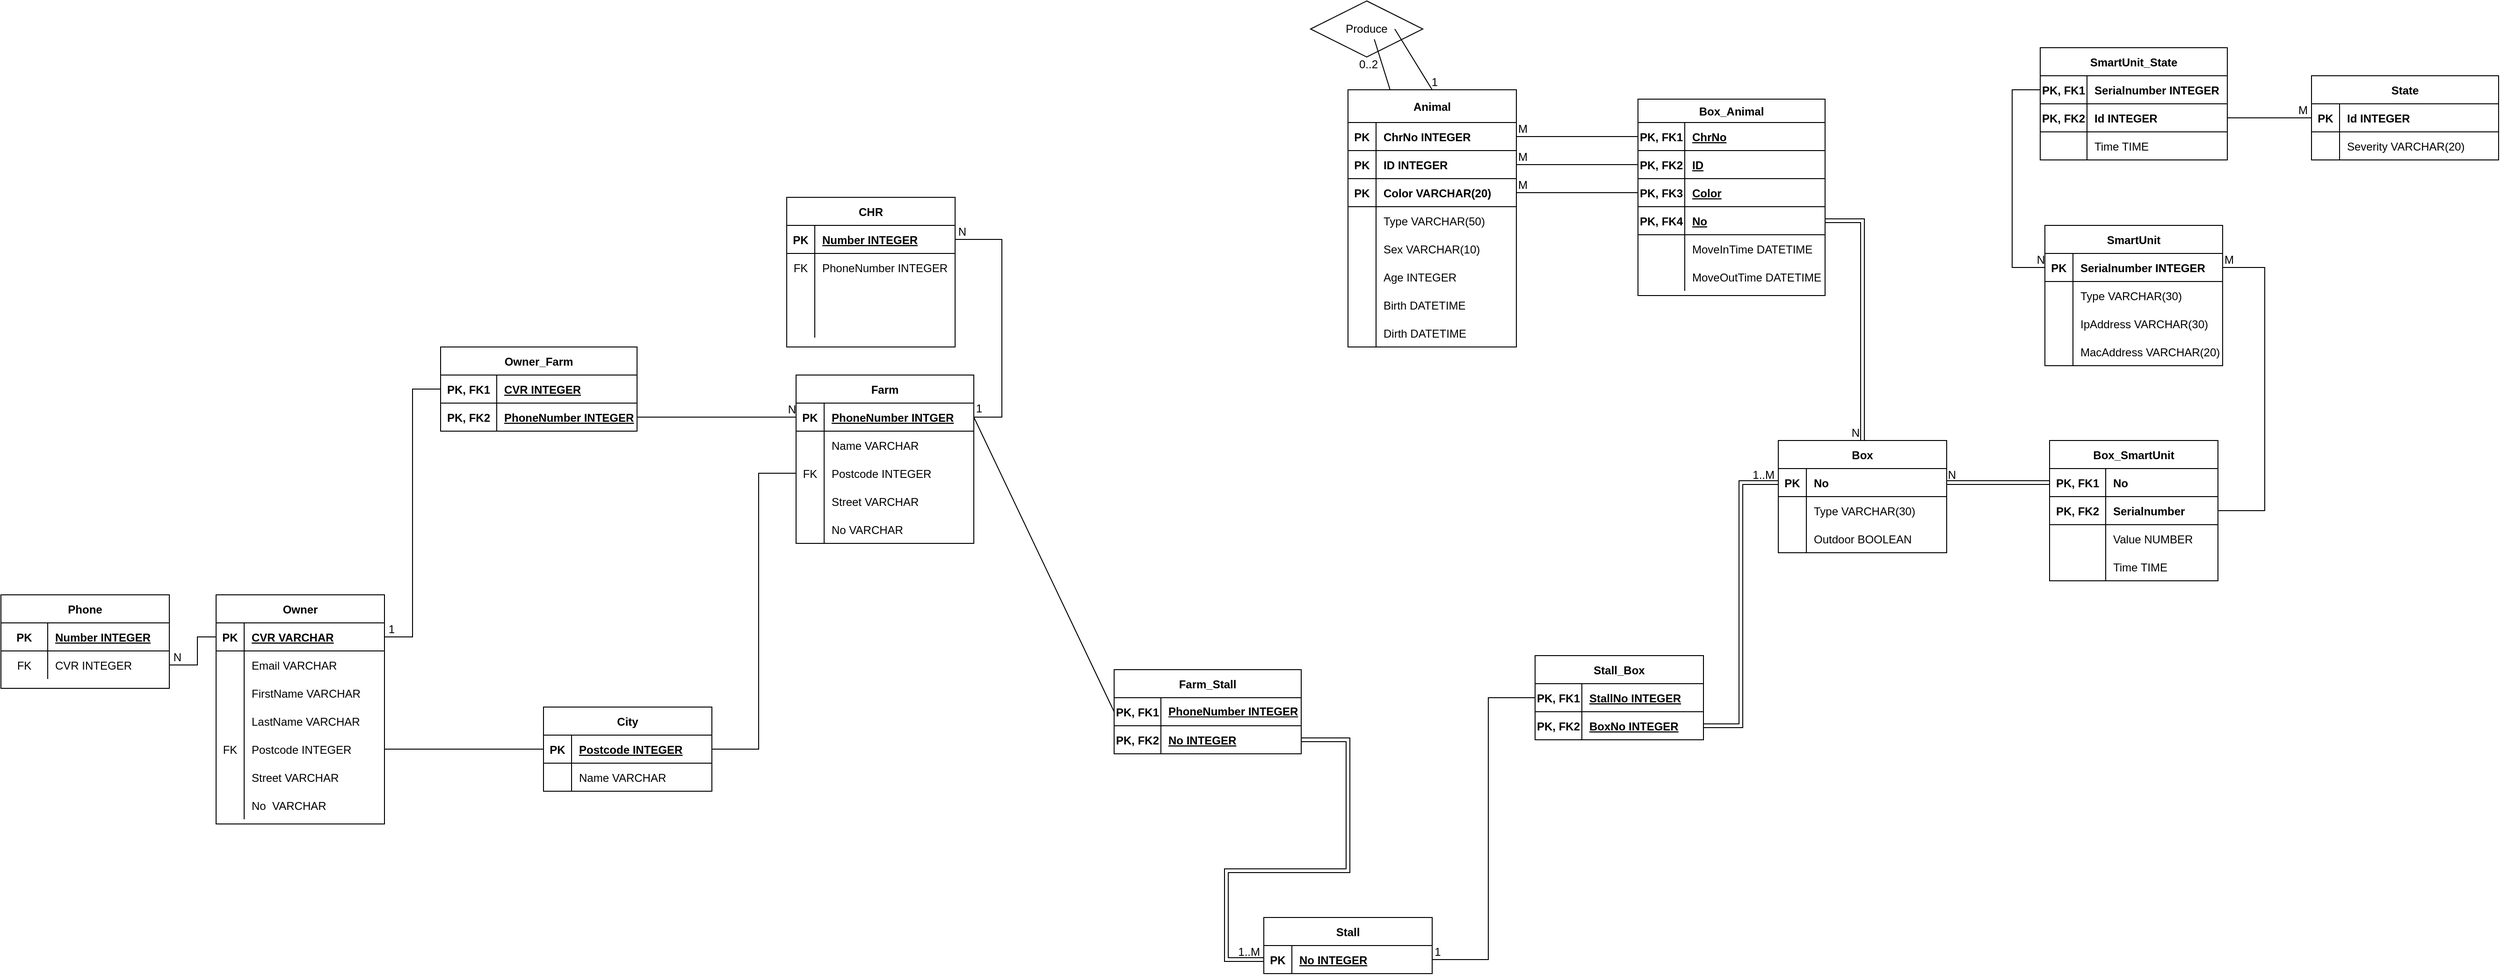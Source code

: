 <mxfile version="14.2.6" type="device"><diagram id="HMIuVrLjz2fIRODyUD0J" name="Page-1"><mxGraphModel dx="3630" dy="711" grid="1" gridSize="10" guides="1" tooltips="1" connect="1" arrows="1" fold="1" page="1" pageScale="1" pageWidth="2339" pageHeight="3300" math="0" shadow="0"><root><mxCell id="0"/><mxCell id="1" parent="0"/><mxCell id="nVsbBxTRN8InkrKXGMKu-1" value="Animal" style="shape=table;startSize=35;container=1;collapsible=1;childLayout=tableLayout;fixedRows=1;rowLines=0;fontStyle=1;align=center;resizeLast=1;fillColor=none;" parent="1" vertex="1"><mxGeometry x="1140" y="2525" width="180" height="275" as="geometry"/></mxCell><mxCell id="nVsbBxTRN8InkrKXGMKu-2" value="" style="shape=partialRectangle;collapsible=0;dropTarget=0;pointerEvents=0;fillColor=none;top=0;left=0;bottom=1;right=0;points=[[0,0.5],[1,0.5]];portConstraint=eastwest;" parent="nVsbBxTRN8InkrKXGMKu-1" vertex="1"><mxGeometry y="35" width="180" height="30" as="geometry"/></mxCell><mxCell id="nVsbBxTRN8InkrKXGMKu-3" value="PK" style="shape=partialRectangle;connectable=0;fillColor=none;top=0;left=0;bottom=0;right=0;fontStyle=1;overflow=hidden;" parent="nVsbBxTRN8InkrKXGMKu-2" vertex="1"><mxGeometry width="30" height="30" as="geometry"/></mxCell><mxCell id="nVsbBxTRN8InkrKXGMKu-4" value="ChrNo INTEGER" style="shape=partialRectangle;connectable=0;fillColor=none;top=0;left=0;bottom=0;right=0;align=left;spacingLeft=6;fontStyle=1;overflow=hidden;" parent="nVsbBxTRN8InkrKXGMKu-2" vertex="1"><mxGeometry x="30" width="150" height="30" as="geometry"/></mxCell><mxCell id="nVsbBxTRN8InkrKXGMKu-110" value="" style="shape=partialRectangle;collapsible=0;dropTarget=0;pointerEvents=0;fillColor=none;top=0;left=0;bottom=1;right=0;points=[[0,0.5],[1,0.5]];portConstraint=eastwest;" parent="nVsbBxTRN8InkrKXGMKu-1" vertex="1"><mxGeometry y="65" width="180" height="30" as="geometry"/></mxCell><mxCell id="nVsbBxTRN8InkrKXGMKu-111" value="PK" style="shape=partialRectangle;connectable=0;fillColor=none;top=0;left=0;bottom=0;right=0;fontStyle=1;overflow=hidden;" parent="nVsbBxTRN8InkrKXGMKu-110" vertex="1"><mxGeometry width="30" height="30" as="geometry"/></mxCell><mxCell id="nVsbBxTRN8InkrKXGMKu-112" value="ID INTEGER" style="shape=partialRectangle;connectable=0;fillColor=none;top=0;left=0;bottom=0;right=0;align=left;spacingLeft=6;fontStyle=1;overflow=hidden;" parent="nVsbBxTRN8InkrKXGMKu-110" vertex="1"><mxGeometry x="30" width="150" height="30" as="geometry"/></mxCell><mxCell id="nVsbBxTRN8InkrKXGMKu-113" value="" style="shape=partialRectangle;collapsible=0;dropTarget=0;pointerEvents=0;fillColor=none;top=0;left=0;bottom=1;right=0;points=[[0,0.5],[1,0.5]];portConstraint=eastwest;" parent="nVsbBxTRN8InkrKXGMKu-1" vertex="1"><mxGeometry y="95" width="180" height="30" as="geometry"/></mxCell><mxCell id="nVsbBxTRN8InkrKXGMKu-114" value="PK" style="shape=partialRectangle;connectable=0;fillColor=none;top=0;left=0;bottom=0;right=0;fontStyle=1;overflow=hidden;" parent="nVsbBxTRN8InkrKXGMKu-113" vertex="1"><mxGeometry width="30" height="30" as="geometry"/></mxCell><mxCell id="nVsbBxTRN8InkrKXGMKu-115" value="Color VARCHAR(20)" style="shape=partialRectangle;connectable=0;fillColor=none;top=0;left=0;bottom=0;right=0;align=left;spacingLeft=6;fontStyle=1;overflow=hidden;" parent="nVsbBxTRN8InkrKXGMKu-113" vertex="1"><mxGeometry x="30" width="150" height="30" as="geometry"/></mxCell><mxCell id="nVsbBxTRN8InkrKXGMKu-5" value="" style="shape=partialRectangle;collapsible=0;dropTarget=0;pointerEvents=0;fillColor=none;top=0;left=0;bottom=0;right=0;points=[[0,0.5],[1,0.5]];portConstraint=eastwest;" parent="nVsbBxTRN8InkrKXGMKu-1" vertex="1"><mxGeometry y="125" width="180" height="30" as="geometry"/></mxCell><mxCell id="nVsbBxTRN8InkrKXGMKu-6" value="" style="shape=partialRectangle;connectable=0;fillColor=none;top=0;left=0;bottom=0;right=0;editable=1;overflow=hidden;" parent="nVsbBxTRN8InkrKXGMKu-5" vertex="1"><mxGeometry width="30" height="30" as="geometry"/></mxCell><mxCell id="nVsbBxTRN8InkrKXGMKu-7" value="Type VARCHAR(50)" style="shape=partialRectangle;connectable=0;fillColor=none;top=0;left=0;bottom=0;right=0;align=left;spacingLeft=6;overflow=hidden;" parent="nVsbBxTRN8InkrKXGMKu-5" vertex="1"><mxGeometry x="30" width="150" height="30" as="geometry"/></mxCell><mxCell id="nVsbBxTRN8InkrKXGMKu-75" value="" style="shape=partialRectangle;collapsible=0;dropTarget=0;pointerEvents=0;fillColor=none;top=0;left=0;bottom=0;right=0;points=[[0,0.5],[1,0.5]];portConstraint=eastwest;" parent="nVsbBxTRN8InkrKXGMKu-1" vertex="1"><mxGeometry y="155" width="180" height="30" as="geometry"/></mxCell><mxCell id="nVsbBxTRN8InkrKXGMKu-76" value="" style="shape=partialRectangle;connectable=0;fillColor=none;top=0;left=0;bottom=0;right=0;editable=1;overflow=hidden;" parent="nVsbBxTRN8InkrKXGMKu-75" vertex="1"><mxGeometry width="30" height="30" as="geometry"/></mxCell><mxCell id="nVsbBxTRN8InkrKXGMKu-77" value="Sex VARCHAR(10)" style="shape=partialRectangle;connectable=0;fillColor=none;top=0;left=0;bottom=0;right=0;align=left;spacingLeft=6;overflow=hidden;" parent="nVsbBxTRN8InkrKXGMKu-75" vertex="1"><mxGeometry x="30" width="150" height="30" as="geometry"/></mxCell><mxCell id="nVsbBxTRN8InkrKXGMKu-8" value="" style="shape=partialRectangle;collapsible=0;dropTarget=0;pointerEvents=0;fillColor=none;top=0;left=0;bottom=0;right=0;points=[[0,0.5],[1,0.5]];portConstraint=eastwest;" parent="nVsbBxTRN8InkrKXGMKu-1" vertex="1"><mxGeometry y="185" width="180" height="30" as="geometry"/></mxCell><mxCell id="nVsbBxTRN8InkrKXGMKu-9" value="" style="shape=partialRectangle;connectable=0;fillColor=none;top=0;left=0;bottom=0;right=0;editable=1;overflow=hidden;" parent="nVsbBxTRN8InkrKXGMKu-8" vertex="1"><mxGeometry width="30" height="30" as="geometry"/></mxCell><mxCell id="nVsbBxTRN8InkrKXGMKu-10" value="Age INTEGER" style="shape=partialRectangle;connectable=0;top=0;left=0;bottom=0;right=0;align=left;spacingLeft=6;overflow=hidden;dashed=1;fillColor=none;strokeWidth=13;perimeterSpacing=4;" parent="nVsbBxTRN8InkrKXGMKu-8" vertex="1"><mxGeometry x="30" width="150" height="30" as="geometry"/></mxCell><mxCell id="nVsbBxTRN8InkrKXGMKu-11" value="" style="shape=partialRectangle;collapsible=0;dropTarget=0;pointerEvents=0;fillColor=none;top=0;left=0;bottom=0;right=0;points=[[0,0.5],[1,0.5]];portConstraint=eastwest;" parent="nVsbBxTRN8InkrKXGMKu-1" vertex="1"><mxGeometry y="215" width="180" height="30" as="geometry"/></mxCell><mxCell id="nVsbBxTRN8InkrKXGMKu-12" value="" style="shape=partialRectangle;connectable=0;fillColor=none;top=0;left=0;bottom=0;right=0;editable=1;overflow=hidden;" parent="nVsbBxTRN8InkrKXGMKu-11" vertex="1"><mxGeometry width="30" height="30" as="geometry"/></mxCell><mxCell id="nVsbBxTRN8InkrKXGMKu-13" value="Birth DATETIME" style="shape=partialRectangle;connectable=0;fillColor=none;top=0;left=0;bottom=0;right=0;align=left;spacingLeft=6;overflow=hidden;" parent="nVsbBxTRN8InkrKXGMKu-11" vertex="1"><mxGeometry x="30" width="150" height="30" as="geometry"/></mxCell><mxCell id="nVsbBxTRN8InkrKXGMKu-72" value="" style="shape=partialRectangle;collapsible=0;dropTarget=0;pointerEvents=0;fillColor=none;top=0;left=0;bottom=0;right=0;points=[[0,0.5],[1,0.5]];portConstraint=eastwest;" parent="nVsbBxTRN8InkrKXGMKu-1" vertex="1"><mxGeometry y="245" width="180" height="30" as="geometry"/></mxCell><mxCell id="nVsbBxTRN8InkrKXGMKu-73" value="" style="shape=partialRectangle;connectable=0;fillColor=none;top=0;left=0;bottom=0;right=0;editable=1;overflow=hidden;" parent="nVsbBxTRN8InkrKXGMKu-72" vertex="1"><mxGeometry width="30" height="30" as="geometry"/></mxCell><mxCell id="nVsbBxTRN8InkrKXGMKu-74" value="Dirth DATETIME" style="shape=partialRectangle;connectable=0;fillColor=none;top=0;left=0;bottom=0;right=0;align=left;spacingLeft=6;overflow=hidden;" parent="nVsbBxTRN8InkrKXGMKu-72" vertex="1"><mxGeometry x="30" width="150" height="30" as="geometry"/></mxCell><mxCell id="nVsbBxTRN8InkrKXGMKu-97" value="Box" style="shape=table;startSize=30;container=1;collapsible=1;childLayout=tableLayout;fixedRows=1;rowLines=0;fontStyle=1;align=center;resizeLast=1;fillColor=none;" parent="1" vertex="1"><mxGeometry x="1600" y="2900" width="180" height="120.0" as="geometry"/></mxCell><mxCell id="nVsbBxTRN8InkrKXGMKu-98" value="" style="shape=partialRectangle;collapsible=0;dropTarget=0;pointerEvents=0;fillColor=none;top=0;left=0;bottom=1;right=0;points=[[0,0.5],[1,0.5]];portConstraint=eastwest;" parent="nVsbBxTRN8InkrKXGMKu-97" vertex="1"><mxGeometry y="30" width="180" height="30" as="geometry"/></mxCell><mxCell id="nVsbBxTRN8InkrKXGMKu-99" value="PK" style="shape=partialRectangle;connectable=0;fillColor=none;top=0;left=0;bottom=0;right=0;fontStyle=1;overflow=hidden;" parent="nVsbBxTRN8InkrKXGMKu-98" vertex="1"><mxGeometry width="30" height="30" as="geometry"/></mxCell><mxCell id="nVsbBxTRN8InkrKXGMKu-100" value="No" style="shape=partialRectangle;connectable=0;fillColor=none;top=0;left=0;bottom=0;right=0;align=left;spacingLeft=6;fontStyle=1;overflow=hidden;" parent="nVsbBxTRN8InkrKXGMKu-98" vertex="1"><mxGeometry x="30" width="150" height="30" as="geometry"/></mxCell><mxCell id="nVsbBxTRN8InkrKXGMKu-101" value="" style="shape=partialRectangle;collapsible=0;dropTarget=0;pointerEvents=0;fillColor=none;top=0;left=0;bottom=0;right=0;points=[[0,0.5],[1,0.5]];portConstraint=eastwest;" parent="nVsbBxTRN8InkrKXGMKu-97" vertex="1"><mxGeometry y="60" width="180" height="30" as="geometry"/></mxCell><mxCell id="nVsbBxTRN8InkrKXGMKu-102" value="" style="shape=partialRectangle;connectable=0;fillColor=none;top=0;left=0;bottom=0;right=0;editable=1;overflow=hidden;" parent="nVsbBxTRN8InkrKXGMKu-101" vertex="1"><mxGeometry width="30" height="30" as="geometry"/></mxCell><mxCell id="nVsbBxTRN8InkrKXGMKu-103" value="Type VARCHAR(30)" style="shape=partialRectangle;connectable=0;fillColor=none;top=0;left=0;bottom=0;right=0;align=left;spacingLeft=6;overflow=hidden;" parent="nVsbBxTRN8InkrKXGMKu-101" vertex="1"><mxGeometry x="30" width="150" height="30" as="geometry"/></mxCell><mxCell id="nVsbBxTRN8InkrKXGMKu-104" value="" style="shape=partialRectangle;collapsible=0;dropTarget=0;pointerEvents=0;fillColor=none;top=0;left=0;bottom=0;right=0;points=[[0,0.5],[1,0.5]];portConstraint=eastwest;" parent="nVsbBxTRN8InkrKXGMKu-97" vertex="1"><mxGeometry y="90" width="180" height="30" as="geometry"/></mxCell><mxCell id="nVsbBxTRN8InkrKXGMKu-105" value="" style="shape=partialRectangle;connectable=0;fillColor=none;top=0;left=0;bottom=0;right=0;editable=1;overflow=hidden;" parent="nVsbBxTRN8InkrKXGMKu-104" vertex="1"><mxGeometry width="30" height="30" as="geometry"/></mxCell><mxCell id="nVsbBxTRN8InkrKXGMKu-106" value="Outdoor BOOLEAN" style="shape=partialRectangle;connectable=0;fillColor=none;top=0;left=0;bottom=0;right=0;align=left;spacingLeft=6;overflow=hidden;" parent="nVsbBxTRN8InkrKXGMKu-104" vertex="1"><mxGeometry x="30" width="150" height="30" as="geometry"/></mxCell><mxCell id="nVsbBxTRN8InkrKXGMKu-124" value="" style="shape=link;html=1;rounded=0;fontSize=12;exitX=1;exitY=0.5;exitDx=0;exitDy=0;entryX=0.5;entryY=0;entryDx=0;entryDy=0;" parent="1" source="TlJeUrwiM94XtfIT0Wzh-26" target="nVsbBxTRN8InkrKXGMKu-97" edge="1"><mxGeometry relative="1" as="geometry"><mxPoint x="1655" y="2665" as="sourcePoint"/><mxPoint x="1780" y="2760" as="targetPoint"/><Array as="points"><mxPoint x="1690" y="2665"/></Array></mxGeometry></mxCell><mxCell id="nVsbBxTRN8InkrKXGMKu-125" value="N" style="resizable=0;html=1;align=right;verticalAlign=bottom;" parent="nVsbBxTRN8InkrKXGMKu-124" connectable="0" vertex="1"><mxGeometry x="1" relative="1" as="geometry"><mxPoint x="-3" as="offset"/></mxGeometry></mxCell><mxCell id="nVsbBxTRN8InkrKXGMKu-126" value="" style="endArrow=none;html=1;rounded=0;fontSize=12;entryX=0;entryY=0.5;entryDx=0;entryDy=0;exitX=1;exitY=0.5;exitDx=0;exitDy=0;" parent="1" source="nVsbBxTRN8InkrKXGMKu-2" target="TlJeUrwiM94XtfIT0Wzh-8" edge="1"><mxGeometry relative="1" as="geometry"><mxPoint x="1290" y="2590" as="sourcePoint"/><mxPoint x="1475" y="2575" as="targetPoint"/><Array as="points"><mxPoint x="1380" y="2575"/></Array></mxGeometry></mxCell><mxCell id="nVsbBxTRN8InkrKXGMKu-127" value="M" style="resizable=0;html=1;align=left;verticalAlign=bottom;" parent="nVsbBxTRN8InkrKXGMKu-126" connectable="0" vertex="1"><mxGeometry x="-1" relative="1" as="geometry"/></mxCell><mxCell id="nVsbBxTRN8InkrKXGMKu-129" value="Box_SmartUnit" style="shape=table;startSize=30;container=1;collapsible=1;childLayout=tableLayout;fixedRows=1;rowLines=0;fontStyle=1;align=center;resizeLast=1;fillColor=none;" parent="1" vertex="1"><mxGeometry x="1890" y="2900" width="180" height="150.0" as="geometry"/></mxCell><mxCell id="nVsbBxTRN8InkrKXGMKu-130" value="" style="shape=partialRectangle;collapsible=0;dropTarget=0;pointerEvents=0;fillColor=none;top=0;left=0;bottom=1;right=0;points=[[0,0.5],[1,0.5]];portConstraint=eastwest;" parent="nVsbBxTRN8InkrKXGMKu-129" vertex="1"><mxGeometry y="30" width="180" height="30" as="geometry"/></mxCell><mxCell id="nVsbBxTRN8InkrKXGMKu-131" value="PK, FK1" style="shape=partialRectangle;connectable=0;fillColor=none;top=0;left=0;bottom=0;right=0;fontStyle=1;overflow=hidden;" parent="nVsbBxTRN8InkrKXGMKu-130" vertex="1"><mxGeometry width="60.0" height="30" as="geometry"/></mxCell><mxCell id="nVsbBxTRN8InkrKXGMKu-132" value="No" style="shape=partialRectangle;connectable=0;fillColor=none;top=0;left=0;bottom=0;right=0;align=left;spacingLeft=6;fontStyle=1;overflow=hidden;" parent="nVsbBxTRN8InkrKXGMKu-130" vertex="1"><mxGeometry x="60.0" width="120.0" height="30" as="geometry"/></mxCell><mxCell id="nVsbBxTRN8InkrKXGMKu-159" value="" style="shape=partialRectangle;collapsible=0;dropTarget=0;pointerEvents=0;fillColor=none;top=0;left=0;bottom=1;right=0;points=[[0,0.5],[1,0.5]];portConstraint=eastwest;" parent="nVsbBxTRN8InkrKXGMKu-129" vertex="1"><mxGeometry y="60" width="180" height="30" as="geometry"/></mxCell><mxCell id="nVsbBxTRN8InkrKXGMKu-160" value="PK, FK2" style="shape=partialRectangle;connectable=0;fillColor=none;top=0;left=0;bottom=0;right=0;fontStyle=1;overflow=hidden;" parent="nVsbBxTRN8InkrKXGMKu-159" vertex="1"><mxGeometry width="60.0" height="30" as="geometry"/></mxCell><mxCell id="nVsbBxTRN8InkrKXGMKu-161" value="Serialnumber" style="shape=partialRectangle;connectable=0;fillColor=none;top=0;left=0;bottom=0;right=0;align=left;spacingLeft=6;fontStyle=1;overflow=hidden;" parent="nVsbBxTRN8InkrKXGMKu-159" vertex="1"><mxGeometry x="60.0" width="120.0" height="30" as="geometry"/></mxCell><mxCell id="nVsbBxTRN8InkrKXGMKu-133" value="" style="shape=partialRectangle;collapsible=0;dropTarget=0;pointerEvents=0;fillColor=none;top=0;left=0;bottom=0;right=0;points=[[0,0.5],[1,0.5]];portConstraint=eastwest;" parent="nVsbBxTRN8InkrKXGMKu-129" vertex="1"><mxGeometry y="90" width="180" height="30" as="geometry"/></mxCell><mxCell id="nVsbBxTRN8InkrKXGMKu-134" value="" style="shape=partialRectangle;connectable=0;fillColor=none;top=0;left=0;bottom=0;right=0;editable=1;overflow=hidden;" parent="nVsbBxTRN8InkrKXGMKu-133" vertex="1"><mxGeometry width="60.0" height="30" as="geometry"/></mxCell><mxCell id="nVsbBxTRN8InkrKXGMKu-135" value="Value NUMBER" style="shape=partialRectangle;connectable=0;fillColor=none;top=0;left=0;bottom=0;right=0;align=left;spacingLeft=6;overflow=hidden;" parent="nVsbBxTRN8InkrKXGMKu-133" vertex="1"><mxGeometry x="60.0" width="120.0" height="30" as="geometry"/></mxCell><mxCell id="nVsbBxTRN8InkrKXGMKu-136" value="" style="shape=partialRectangle;collapsible=0;dropTarget=0;pointerEvents=0;fillColor=none;top=0;left=0;bottom=0;right=0;points=[[0,0.5],[1,0.5]];portConstraint=eastwest;" parent="nVsbBxTRN8InkrKXGMKu-129" vertex="1"><mxGeometry y="120" width="180" height="30" as="geometry"/></mxCell><mxCell id="nVsbBxTRN8InkrKXGMKu-137" value="" style="shape=partialRectangle;connectable=0;fillColor=none;top=0;left=0;bottom=0;right=0;editable=1;overflow=hidden;" parent="nVsbBxTRN8InkrKXGMKu-136" vertex="1"><mxGeometry width="60.0" height="30" as="geometry"/></mxCell><mxCell id="nVsbBxTRN8InkrKXGMKu-138" value="Time TIME" style="shape=partialRectangle;connectable=0;fillColor=none;top=0;left=0;bottom=0;right=0;align=left;spacingLeft=6;overflow=hidden;" parent="nVsbBxTRN8InkrKXGMKu-136" vertex="1"><mxGeometry x="60.0" width="120.0" height="30" as="geometry"/></mxCell><mxCell id="nVsbBxTRN8InkrKXGMKu-139" value="SmartUnit" style="shape=table;startSize=30;container=1;collapsible=1;childLayout=tableLayout;fixedRows=1;rowLines=0;fontStyle=1;align=center;resizeLast=1;fillColor=none;" parent="1" vertex="1"><mxGeometry x="1885" y="2670" width="190" height="150" as="geometry"/></mxCell><mxCell id="nVsbBxTRN8InkrKXGMKu-140" value="" style="shape=partialRectangle;collapsible=0;dropTarget=0;pointerEvents=0;fillColor=none;top=0;left=0;bottom=1;right=0;points=[[0,0.5],[1,0.5]];portConstraint=eastwest;" parent="nVsbBxTRN8InkrKXGMKu-139" vertex="1"><mxGeometry y="30" width="190" height="30" as="geometry"/></mxCell><mxCell id="nVsbBxTRN8InkrKXGMKu-141" value="PK" style="shape=partialRectangle;connectable=0;fillColor=none;top=0;left=0;bottom=0;right=0;fontStyle=1;overflow=hidden;" parent="nVsbBxTRN8InkrKXGMKu-140" vertex="1"><mxGeometry width="30" height="30" as="geometry"/></mxCell><mxCell id="nVsbBxTRN8InkrKXGMKu-142" value="Serialnumber INTEGER" style="shape=partialRectangle;connectable=0;fillColor=none;top=0;left=0;bottom=0;right=0;align=left;spacingLeft=6;fontStyle=1;overflow=hidden;" parent="nVsbBxTRN8InkrKXGMKu-140" vertex="1"><mxGeometry x="30" width="160" height="30" as="geometry"/></mxCell><mxCell id="nVsbBxTRN8InkrKXGMKu-165" value="" style="shape=partialRectangle;collapsible=0;dropTarget=0;pointerEvents=0;fillColor=none;top=0;left=0;bottom=0;right=0;points=[[0,0.5],[1,0.5]];portConstraint=eastwest;" parent="nVsbBxTRN8InkrKXGMKu-139" vertex="1"><mxGeometry y="60" width="190" height="30" as="geometry"/></mxCell><mxCell id="nVsbBxTRN8InkrKXGMKu-166" value="" style="shape=partialRectangle;connectable=0;fillColor=none;top=0;left=0;bottom=0;right=0;editable=1;overflow=hidden;" parent="nVsbBxTRN8InkrKXGMKu-165" vertex="1"><mxGeometry width="30" height="30" as="geometry"/></mxCell><mxCell id="nVsbBxTRN8InkrKXGMKu-167" value="Type VARCHAR(30)" style="shape=partialRectangle;connectable=0;fillColor=none;top=0;left=0;bottom=0;right=0;align=left;spacingLeft=6;overflow=hidden;" parent="nVsbBxTRN8InkrKXGMKu-165" vertex="1"><mxGeometry x="30" width="160" height="30" as="geometry"/></mxCell><mxCell id="nVsbBxTRN8InkrKXGMKu-143" value="" style="shape=partialRectangle;collapsible=0;dropTarget=0;pointerEvents=0;fillColor=none;top=0;left=0;bottom=0;right=0;points=[[0,0.5],[1,0.5]];portConstraint=eastwest;" parent="nVsbBxTRN8InkrKXGMKu-139" vertex="1"><mxGeometry y="90" width="190" height="30" as="geometry"/></mxCell><mxCell id="nVsbBxTRN8InkrKXGMKu-144" value="" style="shape=partialRectangle;connectable=0;fillColor=none;top=0;left=0;bottom=0;right=0;editable=1;overflow=hidden;" parent="nVsbBxTRN8InkrKXGMKu-143" vertex="1"><mxGeometry width="30" height="30" as="geometry"/></mxCell><mxCell id="nVsbBxTRN8InkrKXGMKu-145" value="IpAddress VARCHAR(30)" style="shape=partialRectangle;connectable=0;fillColor=none;top=0;left=0;bottom=0;right=0;align=left;spacingLeft=6;overflow=hidden;" parent="nVsbBxTRN8InkrKXGMKu-143" vertex="1"><mxGeometry x="30" width="160" height="30" as="geometry"/></mxCell><mxCell id="nVsbBxTRN8InkrKXGMKu-146" value="" style="shape=partialRectangle;collapsible=0;dropTarget=0;pointerEvents=0;fillColor=none;top=0;left=0;bottom=0;right=0;points=[[0,0.5],[1,0.5]];portConstraint=eastwest;" parent="nVsbBxTRN8InkrKXGMKu-139" vertex="1"><mxGeometry y="120" width="190" height="30" as="geometry"/></mxCell><mxCell id="nVsbBxTRN8InkrKXGMKu-147" value="" style="shape=partialRectangle;connectable=0;fillColor=none;top=0;left=0;bottom=0;right=0;editable=1;overflow=hidden;" parent="nVsbBxTRN8InkrKXGMKu-146" vertex="1"><mxGeometry width="30" height="30" as="geometry"/></mxCell><mxCell id="nVsbBxTRN8InkrKXGMKu-148" value="MacAddress VARCHAR(20)" style="shape=partialRectangle;connectable=0;fillColor=none;top=0;left=0;bottom=0;right=0;align=left;spacingLeft=6;overflow=hidden;" parent="nVsbBxTRN8InkrKXGMKu-146" vertex="1"><mxGeometry x="30" width="160" height="30" as="geometry"/></mxCell><mxCell id="nVsbBxTRN8InkrKXGMKu-168" value="" style="shape=link;html=1;rounded=0;fontSize=12;exitX=0;exitY=0.5;exitDx=0;exitDy=0;entryX=1;entryY=0.5;entryDx=0;entryDy=0;" parent="1" source="nVsbBxTRN8InkrKXGMKu-130" target="nVsbBxTRN8InkrKXGMKu-98" edge="1"><mxGeometry relative="1" as="geometry"><mxPoint x="1800" y="2870" as="sourcePoint"/><mxPoint x="1960" y="2870" as="targetPoint"/></mxGeometry></mxCell><mxCell id="nVsbBxTRN8InkrKXGMKu-169" value="N" style="resizable=0;html=1;align=right;verticalAlign=bottom;" parent="nVsbBxTRN8InkrKXGMKu-168" connectable="0" vertex="1"><mxGeometry x="1" relative="1" as="geometry"><mxPoint x="10" as="offset"/></mxGeometry></mxCell><mxCell id="nVsbBxTRN8InkrKXGMKu-170" value="" style="endArrow=none;html=1;rounded=0;fontSize=12;entryX=1;entryY=0.5;entryDx=0;entryDy=0;exitX=1;exitY=0.5;exitDx=0;exitDy=0;" parent="1" source="nVsbBxTRN8InkrKXGMKu-140" target="nVsbBxTRN8InkrKXGMKu-159" edge="1"><mxGeometry relative="1" as="geometry"><mxPoint x="1910" y="2850" as="sourcePoint"/><mxPoint x="2070" y="2850" as="targetPoint"/><Array as="points"><mxPoint x="2120" y="2715"/><mxPoint x="2120" y="2975"/></Array></mxGeometry></mxCell><mxCell id="nVsbBxTRN8InkrKXGMKu-171" value="M" style="resizable=0;html=1;align=left;verticalAlign=bottom;" parent="nVsbBxTRN8InkrKXGMKu-170" connectable="0" vertex="1"><mxGeometry x="-1" relative="1" as="geometry"/></mxCell><mxCell id="nVsbBxTRN8InkrKXGMKu-172" value="" style="resizable=0;html=1;align=right;verticalAlign=bottom;" parent="nVsbBxTRN8InkrKXGMKu-170" connectable="0" vertex="1"><mxGeometry x="1" relative="1" as="geometry"/></mxCell><mxCell id="_qAE4ovNFlIcEXHmePt5-1" value="Produce" style="shape=rhombus;perimeter=rhombusPerimeter;whiteSpace=wrap;html=1;align=center;" parent="1" vertex="1"><mxGeometry x="1100" y="2430" width="120" height="60" as="geometry"/></mxCell><mxCell id="_qAE4ovNFlIcEXHmePt5-5" value="" style="endArrow=none;html=1;rounded=0;entryX=0.5;entryY=0;entryDx=0;entryDy=0;exitX=1;exitY=1;exitDx=0;exitDy=0;" parent="1" target="nVsbBxTRN8InkrKXGMKu-1" edge="1"><mxGeometry relative="1" as="geometry"><mxPoint x="1190" y="2460" as="sourcePoint"/><mxPoint x="1130" y="2495" as="targetPoint"/></mxGeometry></mxCell><mxCell id="_qAE4ovNFlIcEXHmePt5-6" value="1" style="resizable=0;html=1;align=right;verticalAlign=bottom;" parent="_qAE4ovNFlIcEXHmePt5-5" connectable="0" vertex="1"><mxGeometry x="1" relative="1" as="geometry"><mxPoint x="6" as="offset"/></mxGeometry></mxCell><mxCell id="_qAE4ovNFlIcEXHmePt5-7" value="" style="endArrow=none;html=1;rounded=0;exitX=0.25;exitY=0;exitDx=0;exitDy=0;" parent="1" source="nVsbBxTRN8InkrKXGMKu-1" edge="1"><mxGeometry relative="1" as="geometry"><mxPoint x="1000" y="2525" as="sourcePoint"/><mxPoint x="1168.108" y="2470.946" as="targetPoint"/></mxGeometry></mxCell><mxCell id="_qAE4ovNFlIcEXHmePt5-8" value="0..2" style="resizable=0;html=1;align=right;verticalAlign=bottom;" parent="_qAE4ovNFlIcEXHmePt5-7" connectable="0" vertex="1"><mxGeometry x="1" relative="1" as="geometry"><mxPoint x="4" y="35" as="offset"/></mxGeometry></mxCell><mxCell id="_qAE4ovNFlIcEXHmePt5-11" value="SmartUnit_State" style="shape=table;startSize=30;container=1;collapsible=1;childLayout=tableLayout;fixedRows=1;rowLines=0;fontStyle=1;align=center;resizeLast=1;fillColor=none;" parent="1" vertex="1"><mxGeometry x="1880" y="2480" width="200" height="120" as="geometry"/></mxCell><mxCell id="_qAE4ovNFlIcEXHmePt5-12" value="" style="shape=partialRectangle;collapsible=0;dropTarget=0;pointerEvents=0;fillColor=none;top=0;left=0;bottom=1;right=0;points=[[0,0.5],[1,0.5]];portConstraint=eastwest;" parent="_qAE4ovNFlIcEXHmePt5-11" vertex="1"><mxGeometry y="30" width="200" height="30" as="geometry"/></mxCell><mxCell id="_qAE4ovNFlIcEXHmePt5-13" value="PK, FK1" style="shape=partialRectangle;connectable=0;fillColor=none;top=0;left=0;bottom=0;right=0;fontStyle=1;overflow=hidden;" parent="_qAE4ovNFlIcEXHmePt5-12" vertex="1"><mxGeometry width="50" height="30" as="geometry"/></mxCell><mxCell id="_qAE4ovNFlIcEXHmePt5-14" value="Serialnumber INTEGER" style="shape=partialRectangle;connectable=0;fillColor=none;top=0;left=0;bottom=0;right=0;align=left;spacingLeft=6;fontStyle=1;overflow=hidden;" parent="_qAE4ovNFlIcEXHmePt5-12" vertex="1"><mxGeometry x="50" width="150" height="30" as="geometry"/></mxCell><mxCell id="_qAE4ovNFlIcEXHmePt5-24" value="" style="shape=partialRectangle;collapsible=0;dropTarget=0;pointerEvents=0;fillColor=none;top=0;left=0;bottom=1;right=0;points=[[0,0.5],[1,0.5]];portConstraint=eastwest;" parent="_qAE4ovNFlIcEXHmePt5-11" vertex="1"><mxGeometry y="60" width="200" height="30" as="geometry"/></mxCell><mxCell id="_qAE4ovNFlIcEXHmePt5-25" value="PK, FK2" style="shape=partialRectangle;connectable=0;fillColor=none;top=0;left=0;bottom=0;right=0;fontStyle=1;overflow=hidden;" parent="_qAE4ovNFlIcEXHmePt5-24" vertex="1"><mxGeometry width="50" height="30" as="geometry"/></mxCell><mxCell id="_qAE4ovNFlIcEXHmePt5-26" value="Id INTEGER" style="shape=partialRectangle;connectable=0;fillColor=none;top=0;left=0;bottom=0;right=0;align=left;spacingLeft=6;fontStyle=1;overflow=hidden;" parent="_qAE4ovNFlIcEXHmePt5-24" vertex="1"><mxGeometry x="50" width="150" height="30" as="geometry"/></mxCell><mxCell id="_qAE4ovNFlIcEXHmePt5-15" value="" style="shape=partialRectangle;collapsible=0;dropTarget=0;pointerEvents=0;fillColor=none;top=0;left=0;bottom=0;right=0;points=[[0,0.5],[1,0.5]];portConstraint=eastwest;" parent="_qAE4ovNFlIcEXHmePt5-11" vertex="1"><mxGeometry y="90" width="200" height="30" as="geometry"/></mxCell><mxCell id="_qAE4ovNFlIcEXHmePt5-16" value="" style="shape=partialRectangle;connectable=0;fillColor=none;top=0;left=0;bottom=0;right=0;editable=1;overflow=hidden;" parent="_qAE4ovNFlIcEXHmePt5-15" vertex="1"><mxGeometry width="50" height="30" as="geometry"/></mxCell><mxCell id="_qAE4ovNFlIcEXHmePt5-17" value="Time TIME" style="shape=partialRectangle;connectable=0;fillColor=none;top=0;left=0;bottom=0;right=0;align=left;spacingLeft=6;overflow=hidden;" parent="_qAE4ovNFlIcEXHmePt5-15" vertex="1"><mxGeometry x="50" width="150" height="30" as="geometry"/></mxCell><mxCell id="_qAE4ovNFlIcEXHmePt5-27" value="State" style="shape=table;startSize=30;container=1;collapsible=1;childLayout=tableLayout;fixedRows=1;rowLines=0;fontStyle=1;align=center;resizeLast=1;fillColor=none;" parent="1" vertex="1"><mxGeometry x="2170" y="2510" width="200" height="90" as="geometry"/></mxCell><mxCell id="_qAE4ovNFlIcEXHmePt5-28" value="" style="shape=partialRectangle;collapsible=0;dropTarget=0;pointerEvents=0;fillColor=none;top=0;left=0;bottom=1;right=0;points=[[0,0.5],[1,0.5]];portConstraint=eastwest;" parent="_qAE4ovNFlIcEXHmePt5-27" vertex="1"><mxGeometry y="30" width="200" height="30" as="geometry"/></mxCell><mxCell id="_qAE4ovNFlIcEXHmePt5-29" value="PK" style="shape=partialRectangle;connectable=0;fillColor=none;top=0;left=0;bottom=0;right=0;fontStyle=1;overflow=hidden;" parent="_qAE4ovNFlIcEXHmePt5-28" vertex="1"><mxGeometry width="30" height="30" as="geometry"/></mxCell><mxCell id="_qAE4ovNFlIcEXHmePt5-30" value="Id INTEGER" style="shape=partialRectangle;connectable=0;fillColor=none;top=0;left=0;bottom=0;right=0;align=left;spacingLeft=6;fontStyle=1;overflow=hidden;" parent="_qAE4ovNFlIcEXHmePt5-28" vertex="1"><mxGeometry x="30" width="170" height="30" as="geometry"/></mxCell><mxCell id="_qAE4ovNFlIcEXHmePt5-34" value="" style="shape=partialRectangle;collapsible=0;dropTarget=0;pointerEvents=0;fillColor=none;top=0;left=0;bottom=0;right=0;points=[[0,0.5],[1,0.5]];portConstraint=eastwest;" parent="_qAE4ovNFlIcEXHmePt5-27" vertex="1"><mxGeometry y="60" width="200" height="30" as="geometry"/></mxCell><mxCell id="_qAE4ovNFlIcEXHmePt5-35" value="" style="shape=partialRectangle;connectable=0;fillColor=none;top=0;left=0;bottom=0;right=0;editable=1;overflow=hidden;" parent="_qAE4ovNFlIcEXHmePt5-34" vertex="1"><mxGeometry width="30" height="30" as="geometry"/></mxCell><mxCell id="_qAE4ovNFlIcEXHmePt5-36" value="Severity VARCHAR(20)" style="shape=partialRectangle;connectable=0;fillColor=none;top=0;left=0;bottom=0;right=0;align=left;spacingLeft=6;overflow=hidden;" parent="_qAE4ovNFlIcEXHmePt5-34" vertex="1"><mxGeometry x="30" width="170" height="30" as="geometry"/></mxCell><mxCell id="_qAE4ovNFlIcEXHmePt5-37" value="" style="endArrow=none;html=1;rounded=0;entryX=0;entryY=0.5;entryDx=0;entryDy=0;exitX=0;exitY=0.5;exitDx=0;exitDy=0;" parent="1" source="_qAE4ovNFlIcEXHmePt5-12" target="nVsbBxTRN8InkrKXGMKu-140" edge="1"><mxGeometry relative="1" as="geometry"><mxPoint x="1700" y="2660" as="sourcePoint"/><mxPoint x="1860" y="2660" as="targetPoint"/><Array as="points"><mxPoint x="1850" y="2525"/><mxPoint x="1850" y="2715"/></Array></mxGeometry></mxCell><mxCell id="_qAE4ovNFlIcEXHmePt5-38" value="N" style="resizable=0;html=1;align=right;verticalAlign=bottom;" parent="_qAE4ovNFlIcEXHmePt5-37" connectable="0" vertex="1"><mxGeometry x="1" relative="1" as="geometry"/></mxCell><mxCell id="_qAE4ovNFlIcEXHmePt5-39" value="" style="endArrow=none;html=1;rounded=0;entryX=1;entryY=0.5;entryDx=0;entryDy=0;exitX=0;exitY=0.5;exitDx=0;exitDy=0;" parent="1" source="_qAE4ovNFlIcEXHmePt5-28" target="_qAE4ovNFlIcEXHmePt5-24" edge="1"><mxGeometry relative="1" as="geometry"><mxPoint x="2140" y="2660" as="sourcePoint"/><mxPoint x="2300" y="2660" as="targetPoint"/></mxGeometry></mxCell><mxCell id="_qAE4ovNFlIcEXHmePt5-40" value="M" style="resizable=0;html=1;align=left;verticalAlign=bottom;" parent="_qAE4ovNFlIcEXHmePt5-39" connectable="0" vertex="1"><mxGeometry x="-1" relative="1" as="geometry"><mxPoint x="-16" as="offset"/></mxGeometry></mxCell><mxCell id="_qAE4ovNFlIcEXHmePt5-43" value="" style="shape=link;html=1;rounded=0;entryX=0;entryY=0.5;entryDx=0;entryDy=0;exitX=1;exitY=0.5;exitDx=0;exitDy=0;" parent="1" source="_qAE4ovNFlIcEXHmePt5-49" target="nVsbBxTRN8InkrKXGMKu-98" edge="1"><mxGeometry relative="1" as="geometry"><mxPoint x="1693" y="3150" as="sourcePoint"/><mxPoint x="1690" y="3040" as="targetPoint"/><Array as="points"><mxPoint x="1560" y="3205"/><mxPoint x="1560" y="3070"/><mxPoint x="1560" y="2945"/></Array></mxGeometry></mxCell><mxCell id="_qAE4ovNFlIcEXHmePt5-44" value="1..M" style="resizable=0;html=1;align=right;verticalAlign=bottom;" parent="_qAE4ovNFlIcEXHmePt5-43" connectable="0" vertex="1"><mxGeometry x="1" relative="1" as="geometry"><mxPoint x="-4" as="offset"/></mxGeometry></mxCell><mxCell id="_qAE4ovNFlIcEXHmePt5-45" value="Stall_Box" style="shape=table;startSize=30;container=1;collapsible=1;childLayout=tableLayout;fixedRows=1;rowLines=0;fontStyle=1;align=center;resizeLast=1;" parent="1" vertex="1"><mxGeometry x="1340" y="3130" width="180" height="90" as="geometry"/></mxCell><mxCell id="_qAE4ovNFlIcEXHmePt5-46" value="" style="shape=partialRectangle;collapsible=0;dropTarget=0;pointerEvents=0;fillColor=none;top=0;left=0;bottom=1;right=0;points=[[0,0.5],[1,0.5]];portConstraint=eastwest;" parent="_qAE4ovNFlIcEXHmePt5-45" vertex="1"><mxGeometry y="30" width="180" height="30" as="geometry"/></mxCell><mxCell id="_qAE4ovNFlIcEXHmePt5-47" value="PK, FK1" style="shape=partialRectangle;connectable=0;fillColor=none;top=0;left=0;bottom=0;right=0;fontStyle=1;overflow=hidden;" parent="_qAE4ovNFlIcEXHmePt5-46" vertex="1"><mxGeometry width="50.0" height="30" as="geometry"/></mxCell><mxCell id="_qAE4ovNFlIcEXHmePt5-48" value="StallNo INTEGER" style="shape=partialRectangle;connectable=0;fillColor=none;top=0;left=0;bottom=0;right=0;align=left;spacingLeft=6;fontStyle=5;overflow=hidden;" parent="_qAE4ovNFlIcEXHmePt5-46" vertex="1"><mxGeometry x="50.0" width="130.0" height="30" as="geometry"/></mxCell><mxCell id="_qAE4ovNFlIcEXHmePt5-49" value="" style="shape=partialRectangle;collapsible=0;dropTarget=0;pointerEvents=0;fillColor=none;top=0;left=0;bottom=1;right=0;points=[[0,0.5],[1,0.5]];portConstraint=eastwest;" parent="_qAE4ovNFlIcEXHmePt5-45" vertex="1"><mxGeometry y="60" width="180" height="30" as="geometry"/></mxCell><mxCell id="_qAE4ovNFlIcEXHmePt5-50" value="PK, FK2" style="shape=partialRectangle;connectable=0;fillColor=none;top=0;left=0;bottom=0;right=0;fontStyle=1;overflow=hidden;" parent="_qAE4ovNFlIcEXHmePt5-49" vertex="1"><mxGeometry width="50.0" height="30" as="geometry"/></mxCell><mxCell id="_qAE4ovNFlIcEXHmePt5-51" value="BoxNo INTEGER" style="shape=partialRectangle;connectable=0;fillColor=none;top=0;left=0;bottom=0;right=0;align=left;spacingLeft=6;fontStyle=5;overflow=hidden;" parent="_qAE4ovNFlIcEXHmePt5-49" vertex="1"><mxGeometry x="50.0" width="130.0" height="30" as="geometry"/></mxCell><mxCell id="_qAE4ovNFlIcEXHmePt5-58" value="Stall" style="shape=table;startSize=30;container=1;collapsible=1;childLayout=tableLayout;fixedRows=1;rowLines=0;fontStyle=1;align=center;resizeLast=1;" parent="1" vertex="1"><mxGeometry x="1050" y="3410" width="180" height="60" as="geometry"/></mxCell><mxCell id="_qAE4ovNFlIcEXHmePt5-59" value="" style="shape=partialRectangle;collapsible=0;dropTarget=0;pointerEvents=0;fillColor=none;top=0;left=0;bottom=1;right=0;points=[[0,0.5],[1,0.5]];portConstraint=eastwest;" parent="_qAE4ovNFlIcEXHmePt5-58" vertex="1"><mxGeometry y="30" width="180" height="30" as="geometry"/></mxCell><mxCell id="_qAE4ovNFlIcEXHmePt5-60" value="PK" style="shape=partialRectangle;connectable=0;fillColor=none;top=0;left=0;bottom=0;right=0;fontStyle=1;overflow=hidden;" parent="_qAE4ovNFlIcEXHmePt5-59" vertex="1"><mxGeometry width="30" height="30" as="geometry"/></mxCell><mxCell id="_qAE4ovNFlIcEXHmePt5-61" value="No INTEGER" style="shape=partialRectangle;connectable=0;fillColor=none;top=0;left=0;bottom=0;right=0;align=left;spacingLeft=6;fontStyle=5;overflow=hidden;" parent="_qAE4ovNFlIcEXHmePt5-59" vertex="1"><mxGeometry x="30" width="150" height="30" as="geometry"/></mxCell><mxCell id="_qAE4ovNFlIcEXHmePt5-71" value="Farm" style="shape=table;startSize=30;container=1;collapsible=1;childLayout=tableLayout;fixedRows=1;rowLines=0;fontStyle=1;align=center;resizeLast=1;" parent="1" vertex="1"><mxGeometry x="550" y="2830" width="190" height="180" as="geometry"/></mxCell><mxCell id="_qAE4ovNFlIcEXHmePt5-72" value="" style="shape=partialRectangle;collapsible=0;dropTarget=0;pointerEvents=0;fillColor=none;top=0;left=0;bottom=1;right=0;points=[[0,0.5],[1,0.5]];portConstraint=eastwest;" parent="_qAE4ovNFlIcEXHmePt5-71" vertex="1"><mxGeometry y="30" width="190" height="30" as="geometry"/></mxCell><mxCell id="_qAE4ovNFlIcEXHmePt5-73" value="PK" style="shape=partialRectangle;connectable=0;fillColor=none;top=0;left=0;bottom=0;right=0;fontStyle=1;overflow=hidden;" parent="_qAE4ovNFlIcEXHmePt5-72" vertex="1"><mxGeometry width="30" height="30" as="geometry"/></mxCell><mxCell id="_qAE4ovNFlIcEXHmePt5-74" value="PhoneNumber INTGER" style="shape=partialRectangle;connectable=0;fillColor=none;top=0;left=0;bottom=0;right=0;align=left;spacingLeft=6;fontStyle=5;overflow=hidden;" parent="_qAE4ovNFlIcEXHmePt5-72" vertex="1"><mxGeometry x="30" width="160" height="30" as="geometry"/></mxCell><mxCell id="_qAE4ovNFlIcEXHmePt5-75" value="" style="shape=partialRectangle;collapsible=0;dropTarget=0;pointerEvents=0;fillColor=none;top=0;left=0;bottom=0;right=0;points=[[0,0.5],[1,0.5]];portConstraint=eastwest;" parent="_qAE4ovNFlIcEXHmePt5-71" vertex="1"><mxGeometry y="60" width="190" height="30" as="geometry"/></mxCell><mxCell id="_qAE4ovNFlIcEXHmePt5-76" value="" style="shape=partialRectangle;connectable=0;fillColor=none;top=0;left=0;bottom=0;right=0;editable=1;overflow=hidden;" parent="_qAE4ovNFlIcEXHmePt5-75" vertex="1"><mxGeometry width="30" height="30" as="geometry"/></mxCell><mxCell id="_qAE4ovNFlIcEXHmePt5-77" value="Name VARCHAR" style="shape=partialRectangle;connectable=0;fillColor=none;top=0;left=0;bottom=0;right=0;align=left;spacingLeft=6;overflow=hidden;" parent="_qAE4ovNFlIcEXHmePt5-75" vertex="1"><mxGeometry x="30" width="160" height="30" as="geometry"/></mxCell><mxCell id="_qAE4ovNFlIcEXHmePt5-78" value="" style="shape=partialRectangle;collapsible=0;dropTarget=0;pointerEvents=0;fillColor=none;top=0;left=0;bottom=0;right=0;points=[[0,0.5],[1,0.5]];portConstraint=eastwest;" parent="_qAE4ovNFlIcEXHmePt5-71" vertex="1"><mxGeometry y="90" width="190" height="30" as="geometry"/></mxCell><mxCell id="_qAE4ovNFlIcEXHmePt5-79" value="FK" style="shape=partialRectangle;connectable=0;fillColor=none;top=0;left=0;bottom=0;right=0;editable=1;overflow=hidden;" parent="_qAE4ovNFlIcEXHmePt5-78" vertex="1"><mxGeometry width="30" height="30" as="geometry"/></mxCell><mxCell id="_qAE4ovNFlIcEXHmePt5-80" value="Postcode INTEGER" style="shape=partialRectangle;connectable=0;fillColor=none;top=0;left=0;bottom=0;right=0;align=left;spacingLeft=6;overflow=hidden;" parent="_qAE4ovNFlIcEXHmePt5-78" vertex="1"><mxGeometry x="30" width="160" height="30" as="geometry"/></mxCell><mxCell id="_qAE4ovNFlIcEXHmePt5-81" value="" style="shape=partialRectangle;collapsible=0;dropTarget=0;pointerEvents=0;fillColor=none;top=0;left=0;bottom=0;right=0;points=[[0,0.5],[1,0.5]];portConstraint=eastwest;" parent="_qAE4ovNFlIcEXHmePt5-71" vertex="1"><mxGeometry y="120" width="190" height="30" as="geometry"/></mxCell><mxCell id="_qAE4ovNFlIcEXHmePt5-82" value="" style="shape=partialRectangle;connectable=0;fillColor=none;top=0;left=0;bottom=0;right=0;editable=1;overflow=hidden;" parent="_qAE4ovNFlIcEXHmePt5-81" vertex="1"><mxGeometry width="30" height="30" as="geometry"/></mxCell><mxCell id="_qAE4ovNFlIcEXHmePt5-83" value="Street VARCHAR" style="shape=partialRectangle;connectable=0;fillColor=none;top=0;left=0;bottom=0;right=0;align=left;spacingLeft=6;overflow=hidden;" parent="_qAE4ovNFlIcEXHmePt5-81" vertex="1"><mxGeometry x="30" width="160" height="30" as="geometry"/></mxCell><mxCell id="_qAE4ovNFlIcEXHmePt5-84" value="" style="shape=partialRectangle;collapsible=0;dropTarget=0;pointerEvents=0;fillColor=none;top=0;left=0;bottom=0;right=0;points=[[0,0.5],[1,0.5]];portConstraint=eastwest;" parent="_qAE4ovNFlIcEXHmePt5-71" vertex="1"><mxGeometry y="150" width="190" height="30" as="geometry"/></mxCell><mxCell id="_qAE4ovNFlIcEXHmePt5-85" value="" style="shape=partialRectangle;connectable=0;fillColor=none;top=0;left=0;bottom=0;right=0;editable=1;overflow=hidden;" parent="_qAE4ovNFlIcEXHmePt5-84" vertex="1"><mxGeometry width="30" height="30" as="geometry"/></mxCell><mxCell id="_qAE4ovNFlIcEXHmePt5-86" value="No VARCHAR" style="shape=partialRectangle;connectable=0;fillColor=none;top=0;left=0;bottom=0;right=0;align=left;spacingLeft=6;overflow=hidden;" parent="_qAE4ovNFlIcEXHmePt5-84" vertex="1"><mxGeometry x="30" width="160" height="30" as="geometry"/></mxCell><mxCell id="_qAE4ovNFlIcEXHmePt5-87" value="Owner" style="shape=table;startSize=30;container=1;collapsible=1;childLayout=tableLayout;fixedRows=1;rowLines=0;fontStyle=1;align=center;resizeLast=1;" parent="1" vertex="1"><mxGeometry x="-70" y="3065" width="180" height="245" as="geometry"/></mxCell><mxCell id="_qAE4ovNFlIcEXHmePt5-88" value="" style="shape=partialRectangle;collapsible=0;dropTarget=0;pointerEvents=0;fillColor=none;top=0;left=0;bottom=1;right=0;points=[[0,0.5],[1,0.5]];portConstraint=eastwest;" parent="_qAE4ovNFlIcEXHmePt5-87" vertex="1"><mxGeometry y="30" width="180" height="30" as="geometry"/></mxCell><mxCell id="_qAE4ovNFlIcEXHmePt5-89" value="PK" style="shape=partialRectangle;connectable=0;fillColor=none;top=0;left=0;bottom=0;right=0;fontStyle=1;overflow=hidden;" parent="_qAE4ovNFlIcEXHmePt5-88" vertex="1"><mxGeometry width="30" height="30" as="geometry"/></mxCell><mxCell id="_qAE4ovNFlIcEXHmePt5-90" value="CVR VARCHAR" style="shape=partialRectangle;connectable=0;fillColor=none;top=0;left=0;bottom=0;right=0;align=left;spacingLeft=6;fontStyle=5;overflow=hidden;" parent="_qAE4ovNFlIcEXHmePt5-88" vertex="1"><mxGeometry x="30" width="150" height="30" as="geometry"/></mxCell><mxCell id="_qAE4ovNFlIcEXHmePt5-91" value="" style="shape=partialRectangle;collapsible=0;dropTarget=0;pointerEvents=0;fillColor=none;top=0;left=0;bottom=0;right=0;points=[[0,0.5],[1,0.5]];portConstraint=eastwest;" parent="_qAE4ovNFlIcEXHmePt5-87" vertex="1"><mxGeometry y="60" width="180" height="30" as="geometry"/></mxCell><mxCell id="_qAE4ovNFlIcEXHmePt5-92" value="" style="shape=partialRectangle;connectable=0;fillColor=none;top=0;left=0;bottom=0;right=0;editable=1;overflow=hidden;" parent="_qAE4ovNFlIcEXHmePt5-91" vertex="1"><mxGeometry width="30" height="30" as="geometry"/></mxCell><mxCell id="_qAE4ovNFlIcEXHmePt5-93" value="Email VARCHAR" style="shape=partialRectangle;connectable=0;fillColor=none;top=0;left=0;bottom=0;right=0;align=left;spacingLeft=6;overflow=hidden;" parent="_qAE4ovNFlIcEXHmePt5-91" vertex="1"><mxGeometry x="30" width="150" height="30" as="geometry"/></mxCell><mxCell id="_qAE4ovNFlIcEXHmePt5-94" value="" style="shape=partialRectangle;collapsible=0;dropTarget=0;pointerEvents=0;fillColor=none;top=0;left=0;bottom=0;right=0;points=[[0,0.5],[1,0.5]];portConstraint=eastwest;" parent="_qAE4ovNFlIcEXHmePt5-87" vertex="1"><mxGeometry y="90" width="180" height="30" as="geometry"/></mxCell><mxCell id="_qAE4ovNFlIcEXHmePt5-95" value="" style="shape=partialRectangle;connectable=0;fillColor=none;top=0;left=0;bottom=0;right=0;editable=1;overflow=hidden;" parent="_qAE4ovNFlIcEXHmePt5-94" vertex="1"><mxGeometry width="30" height="30" as="geometry"/></mxCell><mxCell id="_qAE4ovNFlIcEXHmePt5-96" value="FirstName VARCHAR" style="shape=partialRectangle;connectable=0;fillColor=none;top=0;left=0;bottom=0;right=0;align=left;spacingLeft=6;overflow=hidden;" parent="_qAE4ovNFlIcEXHmePt5-94" vertex="1"><mxGeometry x="30" width="150" height="30" as="geometry"/></mxCell><mxCell id="_qAE4ovNFlIcEXHmePt5-97" value="" style="shape=partialRectangle;collapsible=0;dropTarget=0;pointerEvents=0;fillColor=none;top=0;left=0;bottom=0;right=0;points=[[0,0.5],[1,0.5]];portConstraint=eastwest;" parent="_qAE4ovNFlIcEXHmePt5-87" vertex="1"><mxGeometry y="120" width="180" height="30" as="geometry"/></mxCell><mxCell id="_qAE4ovNFlIcEXHmePt5-98" value="" style="shape=partialRectangle;connectable=0;fillColor=none;top=0;left=0;bottom=0;right=0;editable=1;overflow=hidden;" parent="_qAE4ovNFlIcEXHmePt5-97" vertex="1"><mxGeometry width="30" height="30" as="geometry"/></mxCell><mxCell id="_qAE4ovNFlIcEXHmePt5-99" value="LastName VARCHAR" style="shape=partialRectangle;connectable=0;fillColor=none;top=0;left=0;bottom=0;right=0;align=left;spacingLeft=6;overflow=hidden;" parent="_qAE4ovNFlIcEXHmePt5-97" vertex="1"><mxGeometry x="30" width="150" height="30" as="geometry"/></mxCell><mxCell id="_qAE4ovNFlIcEXHmePt5-100" value="" style="shape=partialRectangle;collapsible=0;dropTarget=0;pointerEvents=0;fillColor=none;top=0;left=0;bottom=0;right=0;points=[[0,0.5],[1,0.5]];portConstraint=eastwest;" parent="_qAE4ovNFlIcEXHmePt5-87" vertex="1"><mxGeometry y="150" width="180" height="30" as="geometry"/></mxCell><mxCell id="_qAE4ovNFlIcEXHmePt5-101" value="FK" style="shape=partialRectangle;connectable=0;fillColor=none;top=0;left=0;bottom=0;right=0;editable=1;overflow=hidden;" parent="_qAE4ovNFlIcEXHmePt5-100" vertex="1"><mxGeometry width="30" height="30" as="geometry"/></mxCell><mxCell id="_qAE4ovNFlIcEXHmePt5-102" value="Postcode INTEGER" style="shape=partialRectangle;connectable=0;fillColor=none;top=0;left=0;bottom=0;right=0;align=left;spacingLeft=6;overflow=hidden;" parent="_qAE4ovNFlIcEXHmePt5-100" vertex="1"><mxGeometry x="30" width="150" height="30" as="geometry"/></mxCell><mxCell id="_qAE4ovNFlIcEXHmePt5-103" value="" style="shape=partialRectangle;collapsible=0;dropTarget=0;pointerEvents=0;fillColor=none;top=0;left=0;bottom=0;right=0;points=[[0,0.5],[1,0.5]];portConstraint=eastwest;" parent="_qAE4ovNFlIcEXHmePt5-87" vertex="1"><mxGeometry y="180" width="180" height="30" as="geometry"/></mxCell><mxCell id="_qAE4ovNFlIcEXHmePt5-104" value="" style="shape=partialRectangle;connectable=0;fillColor=none;top=0;left=0;bottom=0;right=0;editable=1;overflow=hidden;" parent="_qAE4ovNFlIcEXHmePt5-103" vertex="1"><mxGeometry width="30" height="30" as="geometry"/></mxCell><mxCell id="_qAE4ovNFlIcEXHmePt5-105" value="Street VARCHAR" style="shape=partialRectangle;connectable=0;fillColor=none;top=0;left=0;bottom=0;right=0;align=left;spacingLeft=6;overflow=hidden;" parent="_qAE4ovNFlIcEXHmePt5-103" vertex="1"><mxGeometry x="30" width="150" height="30" as="geometry"/></mxCell><mxCell id="_qAE4ovNFlIcEXHmePt5-106" value="" style="shape=partialRectangle;collapsible=0;dropTarget=0;pointerEvents=0;fillColor=none;top=0;left=0;bottom=0;right=0;points=[[0,0.5],[1,0.5]];portConstraint=eastwest;" parent="_qAE4ovNFlIcEXHmePt5-87" vertex="1"><mxGeometry y="210" width="180" height="30" as="geometry"/></mxCell><mxCell id="_qAE4ovNFlIcEXHmePt5-107" value="" style="shape=partialRectangle;connectable=0;fillColor=none;top=0;left=0;bottom=0;right=0;editable=1;overflow=hidden;" parent="_qAE4ovNFlIcEXHmePt5-106" vertex="1"><mxGeometry width="30" height="30" as="geometry"/></mxCell><mxCell id="_qAE4ovNFlIcEXHmePt5-108" value="No  VARCHAR" style="shape=partialRectangle;connectable=0;fillColor=none;top=0;left=0;bottom=0;right=0;align=left;spacingLeft=6;overflow=hidden;" parent="_qAE4ovNFlIcEXHmePt5-106" vertex="1"><mxGeometry x="30" width="150" height="30" as="geometry"/></mxCell><mxCell id="_qAE4ovNFlIcEXHmePt5-109" value="Owner_Farm" style="shape=table;startSize=30;container=1;collapsible=1;childLayout=tableLayout;fixedRows=1;rowLines=0;fontStyle=1;align=center;resizeLast=1;" parent="1" vertex="1"><mxGeometry x="170" y="2800" width="210" height="90" as="geometry"/></mxCell><mxCell id="_qAE4ovNFlIcEXHmePt5-110" value="" style="shape=partialRectangle;collapsible=0;dropTarget=0;pointerEvents=0;fillColor=none;top=0;left=0;bottom=1;right=0;points=[[0,0.5],[1,0.5]];portConstraint=eastwest;" parent="_qAE4ovNFlIcEXHmePt5-109" vertex="1"><mxGeometry y="30" width="210" height="30" as="geometry"/></mxCell><mxCell id="_qAE4ovNFlIcEXHmePt5-111" value="PK, FK1" style="shape=partialRectangle;connectable=0;fillColor=none;top=0;left=0;bottom=0;right=0;fontStyle=1;overflow=hidden;" parent="_qAE4ovNFlIcEXHmePt5-110" vertex="1"><mxGeometry width="60" height="30" as="geometry"/></mxCell><mxCell id="_qAE4ovNFlIcEXHmePt5-112" value="CVR INTEGER" style="shape=partialRectangle;connectable=0;fillColor=none;top=0;left=0;bottom=0;right=0;align=left;spacingLeft=6;fontStyle=5;overflow=hidden;" parent="_qAE4ovNFlIcEXHmePt5-110" vertex="1"><mxGeometry x="60" width="150" height="30" as="geometry"/></mxCell><mxCell id="_qAE4ovNFlIcEXHmePt5-113" value="" style="shape=partialRectangle;collapsible=0;dropTarget=0;pointerEvents=0;fillColor=none;top=0;left=0;bottom=1;right=0;points=[[0,0.5],[1,0.5]];portConstraint=eastwest;" parent="_qAE4ovNFlIcEXHmePt5-109" vertex="1"><mxGeometry y="60" width="210" height="30" as="geometry"/></mxCell><mxCell id="_qAE4ovNFlIcEXHmePt5-114" value="PK, FK2" style="shape=partialRectangle;connectable=0;fillColor=none;top=0;left=0;bottom=0;right=0;fontStyle=1;overflow=hidden;" parent="_qAE4ovNFlIcEXHmePt5-113" vertex="1"><mxGeometry width="60" height="30" as="geometry"/></mxCell><mxCell id="_qAE4ovNFlIcEXHmePt5-115" value="PhoneNumber INTEGER" style="shape=partialRectangle;connectable=0;fillColor=none;top=0;left=0;bottom=0;right=0;align=left;spacingLeft=6;fontStyle=5;overflow=hidden;" parent="_qAE4ovNFlIcEXHmePt5-113" vertex="1"><mxGeometry x="60" width="150" height="30" as="geometry"/></mxCell><mxCell id="_qAE4ovNFlIcEXHmePt5-122" value="Farm_Stall" style="shape=table;startSize=30;container=1;collapsible=1;childLayout=tableLayout;fixedRows=1;rowLines=0;fontStyle=1;align=center;resizeLast=1;" parent="1" vertex="1"><mxGeometry x="890" y="3145" width="200" height="90" as="geometry"/></mxCell><mxCell id="_qAE4ovNFlIcEXHmePt5-123" value="" style="shape=partialRectangle;collapsible=0;dropTarget=0;pointerEvents=0;fillColor=none;top=0;left=0;bottom=1;right=0;points=[[0,0.5],[1,0.5]];portConstraint=eastwest;" parent="_qAE4ovNFlIcEXHmePt5-122" vertex="1"><mxGeometry y="30" width="200" height="30" as="geometry"/></mxCell><mxCell id="_qAE4ovNFlIcEXHmePt5-124" value="PK, FK1" style="shape=partialRectangle;connectable=0;fillColor=none;top=0;left=0;bottom=0;right=0;fontStyle=1;overflow=hidden;" parent="_qAE4ovNFlIcEXHmePt5-123" vertex="1"><mxGeometry width="50" height="30" as="geometry"/></mxCell><mxCell id="_qAE4ovNFlIcEXHmePt5-125" value="PhoneNumber INTEGER" style="shape=partialRectangle;connectable=0;fillColor=none;top=0;left=0;bottom=0;right=0;align=left;spacingLeft=6;fontStyle=5;overflow=hidden;labelBorderColor=none;html=1;shadow=0;" parent="_qAE4ovNFlIcEXHmePt5-123" vertex="1"><mxGeometry x="50" width="150" height="30" as="geometry"/></mxCell><mxCell id="_qAE4ovNFlIcEXHmePt5-126" value="" style="shape=partialRectangle;collapsible=0;dropTarget=0;pointerEvents=0;fillColor=none;top=0;left=0;bottom=1;right=0;points=[[0,0.5],[1,0.5]];portConstraint=eastwest;" parent="_qAE4ovNFlIcEXHmePt5-122" vertex="1"><mxGeometry y="60" width="200" height="30" as="geometry"/></mxCell><mxCell id="_qAE4ovNFlIcEXHmePt5-127" value="PK, FK2" style="shape=partialRectangle;connectable=0;fillColor=none;top=0;left=0;bottom=0;right=0;fontStyle=1;overflow=hidden;" parent="_qAE4ovNFlIcEXHmePt5-126" vertex="1"><mxGeometry width="50" height="30" as="geometry"/></mxCell><mxCell id="_qAE4ovNFlIcEXHmePt5-128" value="No INTEGER" style="shape=partialRectangle;connectable=0;fillColor=none;top=0;left=0;bottom=0;right=0;align=left;spacingLeft=6;fontStyle=5;overflow=hidden;" parent="_qAE4ovNFlIcEXHmePt5-126" vertex="1"><mxGeometry x="50" width="150" height="30" as="geometry"/></mxCell><mxCell id="_qAE4ovNFlIcEXHmePt5-139" value="City" style="shape=table;startSize=30;container=1;collapsible=1;childLayout=tableLayout;fixedRows=1;rowLines=0;fontStyle=1;align=center;resizeLast=1;" parent="1" vertex="1"><mxGeometry x="280" y="3185" width="180" height="90" as="geometry"/></mxCell><mxCell id="_qAE4ovNFlIcEXHmePt5-140" value="" style="shape=partialRectangle;collapsible=0;dropTarget=0;pointerEvents=0;fillColor=none;top=0;left=0;bottom=1;right=0;points=[[0,0.5],[1,0.5]];portConstraint=eastwest;" parent="_qAE4ovNFlIcEXHmePt5-139" vertex="1"><mxGeometry y="30" width="180" height="30" as="geometry"/></mxCell><mxCell id="_qAE4ovNFlIcEXHmePt5-141" value="PK" style="shape=partialRectangle;connectable=0;fillColor=none;top=0;left=0;bottom=0;right=0;fontStyle=1;overflow=hidden;" parent="_qAE4ovNFlIcEXHmePt5-140" vertex="1"><mxGeometry width="30" height="30" as="geometry"/></mxCell><mxCell id="_qAE4ovNFlIcEXHmePt5-142" value="Postcode INTEGER" style="shape=partialRectangle;connectable=0;fillColor=none;top=0;left=0;bottom=0;right=0;align=left;spacingLeft=6;fontStyle=5;overflow=hidden;" parent="_qAE4ovNFlIcEXHmePt5-140" vertex="1"><mxGeometry x="30" width="150" height="30" as="geometry"/></mxCell><mxCell id="_qAE4ovNFlIcEXHmePt5-143" value="" style="shape=partialRectangle;collapsible=0;dropTarget=0;pointerEvents=0;fillColor=none;top=0;left=0;bottom=0;right=0;points=[[0,0.5],[1,0.5]];portConstraint=eastwest;" parent="_qAE4ovNFlIcEXHmePt5-139" vertex="1"><mxGeometry y="60" width="180" height="30" as="geometry"/></mxCell><mxCell id="_qAE4ovNFlIcEXHmePt5-144" value="" style="shape=partialRectangle;connectable=0;fillColor=none;top=0;left=0;bottom=0;right=0;editable=1;overflow=hidden;" parent="_qAE4ovNFlIcEXHmePt5-143" vertex="1"><mxGeometry width="30" height="30" as="geometry"/></mxCell><mxCell id="_qAE4ovNFlIcEXHmePt5-145" value="Name VARCHAR" style="shape=partialRectangle;connectable=0;fillColor=none;top=0;left=0;bottom=0;right=0;align=left;spacingLeft=6;overflow=hidden;" parent="_qAE4ovNFlIcEXHmePt5-143" vertex="1"><mxGeometry x="30" width="150" height="30" as="geometry"/></mxCell><mxCell id="_qAE4ovNFlIcEXHmePt5-162" value="Phone" style="shape=table;startSize=30;container=1;collapsible=1;childLayout=tableLayout;fixedRows=1;rowLines=0;fontStyle=1;align=center;resizeLast=1;" parent="1" vertex="1"><mxGeometry x="-300" y="3065" width="180" height="100" as="geometry"/></mxCell><mxCell id="_qAE4ovNFlIcEXHmePt5-163" value="" style="shape=partialRectangle;collapsible=0;dropTarget=0;pointerEvents=0;fillColor=none;top=0;left=0;bottom=1;right=0;points=[[0,0.5],[1,0.5]];portConstraint=eastwest;" parent="_qAE4ovNFlIcEXHmePt5-162" vertex="1"><mxGeometry y="30" width="180" height="30" as="geometry"/></mxCell><mxCell id="_qAE4ovNFlIcEXHmePt5-164" value="PK" style="shape=partialRectangle;connectable=0;fillColor=none;top=0;left=0;bottom=0;right=0;fontStyle=1;overflow=hidden;" parent="_qAE4ovNFlIcEXHmePt5-163" vertex="1"><mxGeometry width="50" height="30" as="geometry"/></mxCell><mxCell id="_qAE4ovNFlIcEXHmePt5-165" value="Number INTEGER" style="shape=partialRectangle;connectable=0;fillColor=none;top=0;left=0;bottom=0;right=0;align=left;spacingLeft=6;fontStyle=5;overflow=hidden;" parent="_qAE4ovNFlIcEXHmePt5-163" vertex="1"><mxGeometry x="50" width="130" height="30" as="geometry"/></mxCell><mxCell id="_qAE4ovNFlIcEXHmePt5-166" value="" style="shape=partialRectangle;collapsible=0;dropTarget=0;pointerEvents=0;fillColor=none;top=0;left=0;bottom=0;right=0;points=[[0,0.5],[1,0.5]];portConstraint=eastwest;" parent="_qAE4ovNFlIcEXHmePt5-162" vertex="1"><mxGeometry y="60" width="180" height="30" as="geometry"/></mxCell><mxCell id="_qAE4ovNFlIcEXHmePt5-167" value="FK" style="shape=partialRectangle;connectable=0;fillColor=none;top=0;left=0;bottom=0;right=0;editable=1;overflow=hidden;" parent="_qAE4ovNFlIcEXHmePt5-166" vertex="1"><mxGeometry width="50" height="30" as="geometry"/></mxCell><mxCell id="_qAE4ovNFlIcEXHmePt5-168" value="CVR INTEGER" style="shape=partialRectangle;connectable=0;fillColor=none;top=0;left=0;bottom=0;right=0;align=left;spacingLeft=6;overflow=hidden;" parent="_qAE4ovNFlIcEXHmePt5-166" vertex="1"><mxGeometry x="50" width="130" height="30" as="geometry"/></mxCell><mxCell id="_qAE4ovNFlIcEXHmePt5-178" value="" style="endArrow=none;html=1;exitX=1;exitY=0.5;exitDx=0;exitDy=0;entryX=0;entryY=0.5;entryDx=0;entryDy=0;rounded=0;" parent="1" source="_qAE4ovNFlIcEXHmePt5-59" target="_qAE4ovNFlIcEXHmePt5-46" edge="1"><mxGeometry width="50" height="50" relative="1" as="geometry"><mxPoint x="1620" y="3360" as="sourcePoint"/><mxPoint x="1670" y="3310" as="targetPoint"/><Array as="points"><mxPoint x="1290" y="3455"/><mxPoint x="1290" y="3175"/></Array></mxGeometry></mxCell><mxCell id="_qAE4ovNFlIcEXHmePt5-179" value="1" style="text;html=1;strokeColor=none;fillColor=none;align=center;verticalAlign=middle;whiteSpace=wrap;rounded=0;shadow=0;dashed=1;" parent="1" vertex="1"><mxGeometry x="1216" y="3437" width="40" height="20" as="geometry"/></mxCell><mxCell id="_qAE4ovNFlIcEXHmePt5-180" value="CHR" style="shape=table;startSize=30;container=1;collapsible=1;childLayout=tableLayout;fixedRows=1;rowLines=0;fontStyle=1;align=center;resizeLast=1;" parent="1" vertex="1"><mxGeometry x="540" y="2640" width="180" height="160" as="geometry"/></mxCell><mxCell id="_qAE4ovNFlIcEXHmePt5-181" value="" style="shape=partialRectangle;collapsible=0;dropTarget=0;pointerEvents=0;fillColor=none;top=0;left=0;bottom=1;right=0;points=[[0,0.5],[1,0.5]];portConstraint=eastwest;" parent="_qAE4ovNFlIcEXHmePt5-180" vertex="1"><mxGeometry y="30" width="180" height="30" as="geometry"/></mxCell><mxCell id="_qAE4ovNFlIcEXHmePt5-182" value="PK" style="shape=partialRectangle;connectable=0;fillColor=none;top=0;left=0;bottom=0;right=0;fontStyle=1;overflow=hidden;" parent="_qAE4ovNFlIcEXHmePt5-181" vertex="1"><mxGeometry width="30" height="30" as="geometry"/></mxCell><mxCell id="_qAE4ovNFlIcEXHmePt5-183" value="Number INTEGER" style="shape=partialRectangle;connectable=0;fillColor=none;top=0;left=0;bottom=0;right=0;align=left;spacingLeft=6;fontStyle=5;overflow=hidden;" parent="_qAE4ovNFlIcEXHmePt5-181" vertex="1"><mxGeometry x="30" width="150" height="30" as="geometry"/></mxCell><mxCell id="_qAE4ovNFlIcEXHmePt5-184" value="" style="shape=partialRectangle;collapsible=0;dropTarget=0;pointerEvents=0;fillColor=none;top=0;left=0;bottom=0;right=0;points=[[0,0.5],[1,0.5]];portConstraint=eastwest;" parent="_qAE4ovNFlIcEXHmePt5-180" vertex="1"><mxGeometry y="60" width="180" height="30" as="geometry"/></mxCell><mxCell id="_qAE4ovNFlIcEXHmePt5-185" value="FK" style="shape=partialRectangle;connectable=0;fillColor=none;top=0;left=0;bottom=0;right=0;editable=1;overflow=hidden;" parent="_qAE4ovNFlIcEXHmePt5-184" vertex="1"><mxGeometry width="30" height="30" as="geometry"/></mxCell><mxCell id="_qAE4ovNFlIcEXHmePt5-186" value="PhoneNumber INTEGER" style="shape=partialRectangle;connectable=0;fillColor=none;top=0;left=0;bottom=0;right=0;align=left;spacingLeft=6;overflow=hidden;" parent="_qAE4ovNFlIcEXHmePt5-184" vertex="1"><mxGeometry x="30" width="150" height="30" as="geometry"/></mxCell><mxCell id="_qAE4ovNFlIcEXHmePt5-187" value="" style="shape=partialRectangle;collapsible=0;dropTarget=0;pointerEvents=0;fillColor=none;top=0;left=0;bottom=0;right=0;points=[[0,0.5],[1,0.5]];portConstraint=eastwest;" parent="_qAE4ovNFlIcEXHmePt5-180" vertex="1"><mxGeometry y="90" width="180" height="30" as="geometry"/></mxCell><mxCell id="_qAE4ovNFlIcEXHmePt5-188" value="" style="shape=partialRectangle;connectable=0;fillColor=none;top=0;left=0;bottom=0;right=0;editable=1;overflow=hidden;" parent="_qAE4ovNFlIcEXHmePt5-187" vertex="1"><mxGeometry width="30" height="30" as="geometry"/></mxCell><mxCell id="_qAE4ovNFlIcEXHmePt5-189" value="" style="shape=partialRectangle;connectable=0;fillColor=none;top=0;left=0;bottom=0;right=0;align=left;spacingLeft=6;overflow=hidden;" parent="_qAE4ovNFlIcEXHmePt5-187" vertex="1"><mxGeometry x="30" width="150" height="30" as="geometry"/></mxCell><mxCell id="_qAE4ovNFlIcEXHmePt5-190" value="" style="shape=partialRectangle;collapsible=0;dropTarget=0;pointerEvents=0;fillColor=none;top=0;left=0;bottom=0;right=0;points=[[0,0.5],[1,0.5]];portConstraint=eastwest;" parent="_qAE4ovNFlIcEXHmePt5-180" vertex="1"><mxGeometry y="120" width="180" height="30" as="geometry"/></mxCell><mxCell id="_qAE4ovNFlIcEXHmePt5-191" value="" style="shape=partialRectangle;connectable=0;fillColor=none;top=0;left=0;bottom=0;right=0;editable=1;overflow=hidden;" parent="_qAE4ovNFlIcEXHmePt5-190" vertex="1"><mxGeometry width="30" height="30" as="geometry"/></mxCell><mxCell id="_qAE4ovNFlIcEXHmePt5-192" value="" style="shape=partialRectangle;connectable=0;fillColor=none;top=0;left=0;bottom=0;right=0;align=left;spacingLeft=6;overflow=hidden;" parent="_qAE4ovNFlIcEXHmePt5-190" vertex="1"><mxGeometry x="30" width="150" height="30" as="geometry"/></mxCell><mxCell id="_qAE4ovNFlIcEXHmePt5-195" value="" style="shape=link;html=1;rounded=0;entryX=0;entryY=0.5;entryDx=0;entryDy=0;exitX=1;exitY=0.5;exitDx=0;exitDy=0;" parent="1" source="_qAE4ovNFlIcEXHmePt5-126" target="_qAE4ovNFlIcEXHmePt5-59" edge="1"><mxGeometry relative="1" as="geometry"><mxPoint x="710" y="3520" as="sourcePoint"/><mxPoint x="870" y="3520" as="targetPoint"/><Array as="points"><mxPoint x="1140" y="3220"/><mxPoint x="1140" y="3360"/><mxPoint x="1010" y="3360"/><mxPoint x="1010" y="3455"/></Array></mxGeometry></mxCell><mxCell id="_qAE4ovNFlIcEXHmePt5-196" value="1..M" style="resizable=0;html=1;align=right;verticalAlign=bottom;" parent="_qAE4ovNFlIcEXHmePt5-195" connectable="0" vertex="1"><mxGeometry x="1" relative="1" as="geometry"><mxPoint x="-4" as="offset"/></mxGeometry></mxCell><mxCell id="_qAE4ovNFlIcEXHmePt5-197" value="" style="endArrow=none;html=1;rounded=0;exitX=0;exitY=0.5;exitDx=0;exitDy=0;entryX=1;entryY=0.5;entryDx=0;entryDy=0;" parent="1" source="_qAE4ovNFlIcEXHmePt5-123" target="_qAE4ovNFlIcEXHmePt5-72" edge="1"><mxGeometry relative="1" as="geometry"><mxPoint x="550" y="3290" as="sourcePoint"/><mxPoint x="730" y="3130" as="targetPoint"/><Array as="points"/></mxGeometry></mxCell><mxCell id="_qAE4ovNFlIcEXHmePt5-198" value="1" style="resizable=0;html=1;align=right;verticalAlign=bottom;" parent="_qAE4ovNFlIcEXHmePt5-197" connectable="0" vertex="1"><mxGeometry x="1" relative="1" as="geometry"><mxPoint x="10" as="offset"/></mxGeometry></mxCell><mxCell id="_qAE4ovNFlIcEXHmePt5-200" value="" style="endArrow=none;html=1;rounded=0;exitX=1;exitY=0.5;exitDx=0;exitDy=0;entryX=0;entryY=0.5;entryDx=0;entryDy=0;" parent="1" source="_qAE4ovNFlIcEXHmePt5-100" target="_qAE4ovNFlIcEXHmePt5-140" edge="1"><mxGeometry relative="1" as="geometry"><mxPoint x="120" y="3190" as="sourcePoint"/><mxPoint x="280" y="3190" as="targetPoint"/></mxGeometry></mxCell><mxCell id="_qAE4ovNFlIcEXHmePt5-201" value="" style="endArrow=none;html=1;rounded=0;exitX=1;exitY=0.5;exitDx=0;exitDy=0;entryX=0;entryY=0.5;entryDx=0;entryDy=0;" parent="1" source="_qAE4ovNFlIcEXHmePt5-140" target="_qAE4ovNFlIcEXHmePt5-78" edge="1"><mxGeometry relative="1" as="geometry"><mxPoint x="510" y="3200" as="sourcePoint"/><mxPoint x="670" y="3200" as="targetPoint"/><Array as="points"><mxPoint x="510" y="3230"/><mxPoint x="510" y="2935"/></Array></mxGeometry></mxCell><mxCell id="_qAE4ovNFlIcEXHmePt5-205" value="" style="endArrow=none;html=1;rounded=0;entryX=1;entryY=0.5;entryDx=0;entryDy=0;exitX=0;exitY=0.5;exitDx=0;exitDy=0;" parent="1" source="_qAE4ovNFlIcEXHmePt5-110" target="_qAE4ovNFlIcEXHmePt5-88" edge="1"><mxGeometry relative="1" as="geometry"><mxPoint x="-20" y="3000" as="sourcePoint"/><mxPoint x="160" y="3140" as="targetPoint"/><Array as="points"><mxPoint x="140" y="2845"/><mxPoint x="140" y="3110"/></Array></mxGeometry></mxCell><mxCell id="_qAE4ovNFlIcEXHmePt5-206" value="1" style="resizable=0;html=1;align=right;verticalAlign=bottom;" parent="_qAE4ovNFlIcEXHmePt5-205" connectable="0" vertex="1"><mxGeometry x="1" relative="1" as="geometry"><mxPoint x="11" as="offset"/></mxGeometry></mxCell><mxCell id="_qAE4ovNFlIcEXHmePt5-207" value="" style="endArrow=none;html=1;rounded=0;exitX=1;exitY=0.5;exitDx=0;exitDy=0;entryX=0;entryY=0.5;entryDx=0;entryDy=0;" parent="1" source="_qAE4ovNFlIcEXHmePt5-113" target="_qAE4ovNFlIcEXHmePt5-72" edge="1"><mxGeometry relative="1" as="geometry"><mxPoint x="400" y="2880" as="sourcePoint"/><mxPoint x="560" y="2880" as="targetPoint"/></mxGeometry></mxCell><mxCell id="_qAE4ovNFlIcEXHmePt5-208" value="N" style="resizable=0;html=1;align=right;verticalAlign=bottom;" parent="_qAE4ovNFlIcEXHmePt5-207" connectable="0" vertex="1"><mxGeometry x="1" relative="1" as="geometry"/></mxCell><mxCell id="0Ka-Uj3NqHGfeLHB_gAv-1" value="" style="endArrow=none;html=1;rounded=0;entryX=1;entryY=0.5;entryDx=0;entryDy=0;exitX=0;exitY=0.5;exitDx=0;exitDy=0;" parent="1" source="_qAE4ovNFlIcEXHmePt5-88" target="_qAE4ovNFlIcEXHmePt5-166" edge="1"><mxGeometry relative="1" as="geometry"><mxPoint x="-260" y="3270" as="sourcePoint"/><mxPoint x="-100" y="3270" as="targetPoint"/><Array as="points"><mxPoint x="-90" y="3110"/><mxPoint x="-90" y="3140"/></Array></mxGeometry></mxCell><mxCell id="0Ka-Uj3NqHGfeLHB_gAv-2" value="N" style="resizable=0;html=1;align=right;verticalAlign=bottom;" parent="0Ka-Uj3NqHGfeLHB_gAv-1" connectable="0" vertex="1"><mxGeometry x="1" relative="1" as="geometry"><mxPoint x="13" as="offset"/></mxGeometry></mxCell><mxCell id="0Ka-Uj3NqHGfeLHB_gAv-16" value="" style="endArrow=none;html=1;rounded=0;entryX=1;entryY=0.5;entryDx=0;entryDy=0;exitX=1;exitY=0.5;exitDx=0;exitDy=0;" parent="1" source="_qAE4ovNFlIcEXHmePt5-72" target="_qAE4ovNFlIcEXHmePt5-181" edge="1"><mxGeometry relative="1" as="geometry"><mxPoint x="460" y="2820" as="sourcePoint"/><mxPoint x="530" y="2720" as="targetPoint"/><Array as="points"><mxPoint x="770" y="2875"/><mxPoint x="770" y="2685"/></Array></mxGeometry></mxCell><mxCell id="0Ka-Uj3NqHGfeLHB_gAv-17" value="N" style="resizable=0;html=1;align=right;verticalAlign=bottom;" parent="0Ka-Uj3NqHGfeLHB_gAv-16" connectable="0" vertex="1"><mxGeometry x="1" relative="1" as="geometry"><mxPoint x="12" as="offset"/></mxGeometry></mxCell><mxCell id="0Ka-Uj3NqHGfeLHB_gAv-21" value="" style="endArrow=none;html=1;rounded=0;entryX=1;entryY=0.5;entryDx=0;entryDy=0;exitX=0;exitY=0.5;exitDx=0;exitDy=0;" parent="1" source="TlJeUrwiM94XtfIT0Wzh-20" target="nVsbBxTRN8InkrKXGMKu-110" edge="1"><mxGeometry relative="1" as="geometry"><mxPoint x="1475" y="2605" as="sourcePoint"/><mxPoint x="1450" y="2670" as="targetPoint"/></mxGeometry></mxCell><mxCell id="0Ka-Uj3NqHGfeLHB_gAv-22" value="M" style="resizable=0;html=1;align=right;verticalAlign=bottom;" parent="0Ka-Uj3NqHGfeLHB_gAv-21" connectable="0" vertex="1"><mxGeometry x="1" relative="1" as="geometry"><mxPoint x="12" as="offset"/></mxGeometry></mxCell><mxCell id="0Ka-Uj3NqHGfeLHB_gAv-23" value="" style="endArrow=none;html=1;rounded=0;entryX=0;entryY=0.5;entryDx=0;entryDy=0;exitX=1;exitY=0.5;exitDx=0;exitDy=0;" parent="1" source="nVsbBxTRN8InkrKXGMKu-113" target="TlJeUrwiM94XtfIT0Wzh-23" edge="1"><mxGeometry relative="1" as="geometry"><mxPoint x="1330" y="2650" as="sourcePoint"/><mxPoint x="1475" y="2635" as="targetPoint"/></mxGeometry></mxCell><mxCell id="0Ka-Uj3NqHGfeLHB_gAv-24" value="M" style="resizable=0;html=1;align=left;verticalAlign=bottom;" parent="0Ka-Uj3NqHGfeLHB_gAv-23" connectable="0" vertex="1"><mxGeometry x="-1" relative="1" as="geometry"/></mxCell><mxCell id="TlJeUrwiM94XtfIT0Wzh-7" value="Box_Animal" style="shape=table;startSize=25;container=1;collapsible=1;childLayout=tableLayout;fixedRows=1;rowLines=0;fontStyle=1;align=center;resizeLast=1;" vertex="1" parent="1"><mxGeometry x="1450" y="2535" width="200" height="210" as="geometry"/></mxCell><mxCell id="TlJeUrwiM94XtfIT0Wzh-8" value="" style="shape=partialRectangle;collapsible=0;dropTarget=0;pointerEvents=0;fillColor=none;top=0;left=0;bottom=1;right=0;points=[[0,0.5],[1,0.5]];portConstraint=eastwest;" vertex="1" parent="TlJeUrwiM94XtfIT0Wzh-7"><mxGeometry y="25" width="200" height="30" as="geometry"/></mxCell><mxCell id="TlJeUrwiM94XtfIT0Wzh-9" value="PK, FK1" style="shape=partialRectangle;connectable=0;fillColor=none;top=0;left=0;bottom=0;right=0;fontStyle=1;overflow=hidden;" vertex="1" parent="TlJeUrwiM94XtfIT0Wzh-8"><mxGeometry width="50" height="30" as="geometry"/></mxCell><mxCell id="TlJeUrwiM94XtfIT0Wzh-10" value="ChrNo" style="shape=partialRectangle;connectable=0;fillColor=none;top=0;left=0;bottom=0;right=0;align=left;spacingLeft=6;fontStyle=5;overflow=hidden;" vertex="1" parent="TlJeUrwiM94XtfIT0Wzh-8"><mxGeometry x="50" width="150" height="30" as="geometry"/></mxCell><mxCell id="TlJeUrwiM94XtfIT0Wzh-20" value="" style="shape=partialRectangle;collapsible=0;dropTarget=0;pointerEvents=0;fillColor=none;top=0;left=0;bottom=1;right=0;points=[[0,0.5],[1,0.5]];portConstraint=eastwest;" vertex="1" parent="TlJeUrwiM94XtfIT0Wzh-7"><mxGeometry y="55" width="200" height="30" as="geometry"/></mxCell><mxCell id="TlJeUrwiM94XtfIT0Wzh-21" value="PK, FK2" style="shape=partialRectangle;connectable=0;fillColor=none;top=0;left=0;bottom=0;right=0;fontStyle=1;overflow=hidden;" vertex="1" parent="TlJeUrwiM94XtfIT0Wzh-20"><mxGeometry width="50" height="30" as="geometry"/></mxCell><mxCell id="TlJeUrwiM94XtfIT0Wzh-22" value="ID" style="shape=partialRectangle;connectable=0;fillColor=none;top=0;left=0;bottom=0;right=0;align=left;spacingLeft=6;fontStyle=5;overflow=hidden;" vertex="1" parent="TlJeUrwiM94XtfIT0Wzh-20"><mxGeometry x="50" width="150" height="30" as="geometry"/></mxCell><mxCell id="TlJeUrwiM94XtfIT0Wzh-23" value="" style="shape=partialRectangle;collapsible=0;dropTarget=0;pointerEvents=0;fillColor=none;top=0;left=0;bottom=1;right=0;points=[[0,0.5],[1,0.5]];portConstraint=eastwest;" vertex="1" parent="TlJeUrwiM94XtfIT0Wzh-7"><mxGeometry y="85" width="200" height="30" as="geometry"/></mxCell><mxCell id="TlJeUrwiM94XtfIT0Wzh-24" value="PK, FK3" style="shape=partialRectangle;connectable=0;fillColor=none;top=0;left=0;bottom=0;right=0;fontStyle=1;overflow=hidden;" vertex="1" parent="TlJeUrwiM94XtfIT0Wzh-23"><mxGeometry width="50" height="30" as="geometry"/></mxCell><mxCell id="TlJeUrwiM94XtfIT0Wzh-25" value="Color" style="shape=partialRectangle;connectable=0;fillColor=none;top=0;left=0;bottom=0;right=0;align=left;spacingLeft=6;fontStyle=5;overflow=hidden;" vertex="1" parent="TlJeUrwiM94XtfIT0Wzh-23"><mxGeometry x="50" width="150" height="30" as="geometry"/></mxCell><mxCell id="TlJeUrwiM94XtfIT0Wzh-26" value="" style="shape=partialRectangle;collapsible=0;dropTarget=0;pointerEvents=0;fillColor=none;top=0;left=0;bottom=1;right=0;points=[[0,0.5],[1,0.5]];portConstraint=eastwest;" vertex="1" parent="TlJeUrwiM94XtfIT0Wzh-7"><mxGeometry y="115" width="200" height="30" as="geometry"/></mxCell><mxCell id="TlJeUrwiM94XtfIT0Wzh-27" value="PK, FK4" style="shape=partialRectangle;connectable=0;fillColor=none;top=0;left=0;bottom=0;right=0;fontStyle=1;overflow=hidden;" vertex="1" parent="TlJeUrwiM94XtfIT0Wzh-26"><mxGeometry width="50" height="30" as="geometry"/></mxCell><mxCell id="TlJeUrwiM94XtfIT0Wzh-28" value="No" style="shape=partialRectangle;connectable=0;fillColor=none;top=0;left=0;bottom=0;right=0;align=left;spacingLeft=6;fontStyle=5;overflow=hidden;" vertex="1" parent="TlJeUrwiM94XtfIT0Wzh-26"><mxGeometry x="50" width="150" height="30" as="geometry"/></mxCell><mxCell id="TlJeUrwiM94XtfIT0Wzh-11" value="" style="shape=partialRectangle;collapsible=0;dropTarget=0;pointerEvents=0;fillColor=none;top=0;left=0;bottom=0;right=0;points=[[0,0.5],[1,0.5]];portConstraint=eastwest;" vertex="1" parent="TlJeUrwiM94XtfIT0Wzh-7"><mxGeometry y="145" width="200" height="30" as="geometry"/></mxCell><mxCell id="TlJeUrwiM94XtfIT0Wzh-12" value="" style="shape=partialRectangle;connectable=0;fillColor=none;top=0;left=0;bottom=0;right=0;editable=1;overflow=hidden;" vertex="1" parent="TlJeUrwiM94XtfIT0Wzh-11"><mxGeometry width="50" height="30" as="geometry"/></mxCell><mxCell id="TlJeUrwiM94XtfIT0Wzh-13" value="MoveInTime DATETIME" style="shape=partialRectangle;connectable=0;fillColor=none;top=0;left=0;bottom=0;right=0;align=left;spacingLeft=6;overflow=hidden;" vertex="1" parent="TlJeUrwiM94XtfIT0Wzh-11"><mxGeometry x="50" width="150" height="30" as="geometry"/></mxCell><mxCell id="TlJeUrwiM94XtfIT0Wzh-14" value="" style="shape=partialRectangle;collapsible=0;dropTarget=0;pointerEvents=0;fillColor=none;top=0;left=0;bottom=0;right=0;points=[[0,0.5],[1,0.5]];portConstraint=eastwest;" vertex="1" parent="TlJeUrwiM94XtfIT0Wzh-7"><mxGeometry y="175" width="200" height="30" as="geometry"/></mxCell><mxCell id="TlJeUrwiM94XtfIT0Wzh-15" value="" style="shape=partialRectangle;connectable=0;fillColor=none;top=0;left=0;bottom=0;right=0;editable=1;overflow=hidden;" vertex="1" parent="TlJeUrwiM94XtfIT0Wzh-14"><mxGeometry width="50" height="30" as="geometry"/></mxCell><mxCell id="TlJeUrwiM94XtfIT0Wzh-16" value="MoveOutTime DATETIME" style="shape=partialRectangle;connectable=0;fillColor=none;top=0;left=0;bottom=0;right=0;align=left;spacingLeft=6;overflow=hidden;" vertex="1" parent="TlJeUrwiM94XtfIT0Wzh-14"><mxGeometry x="50" width="150" height="30" as="geometry"/></mxCell></root></mxGraphModel></diagram></mxfile>